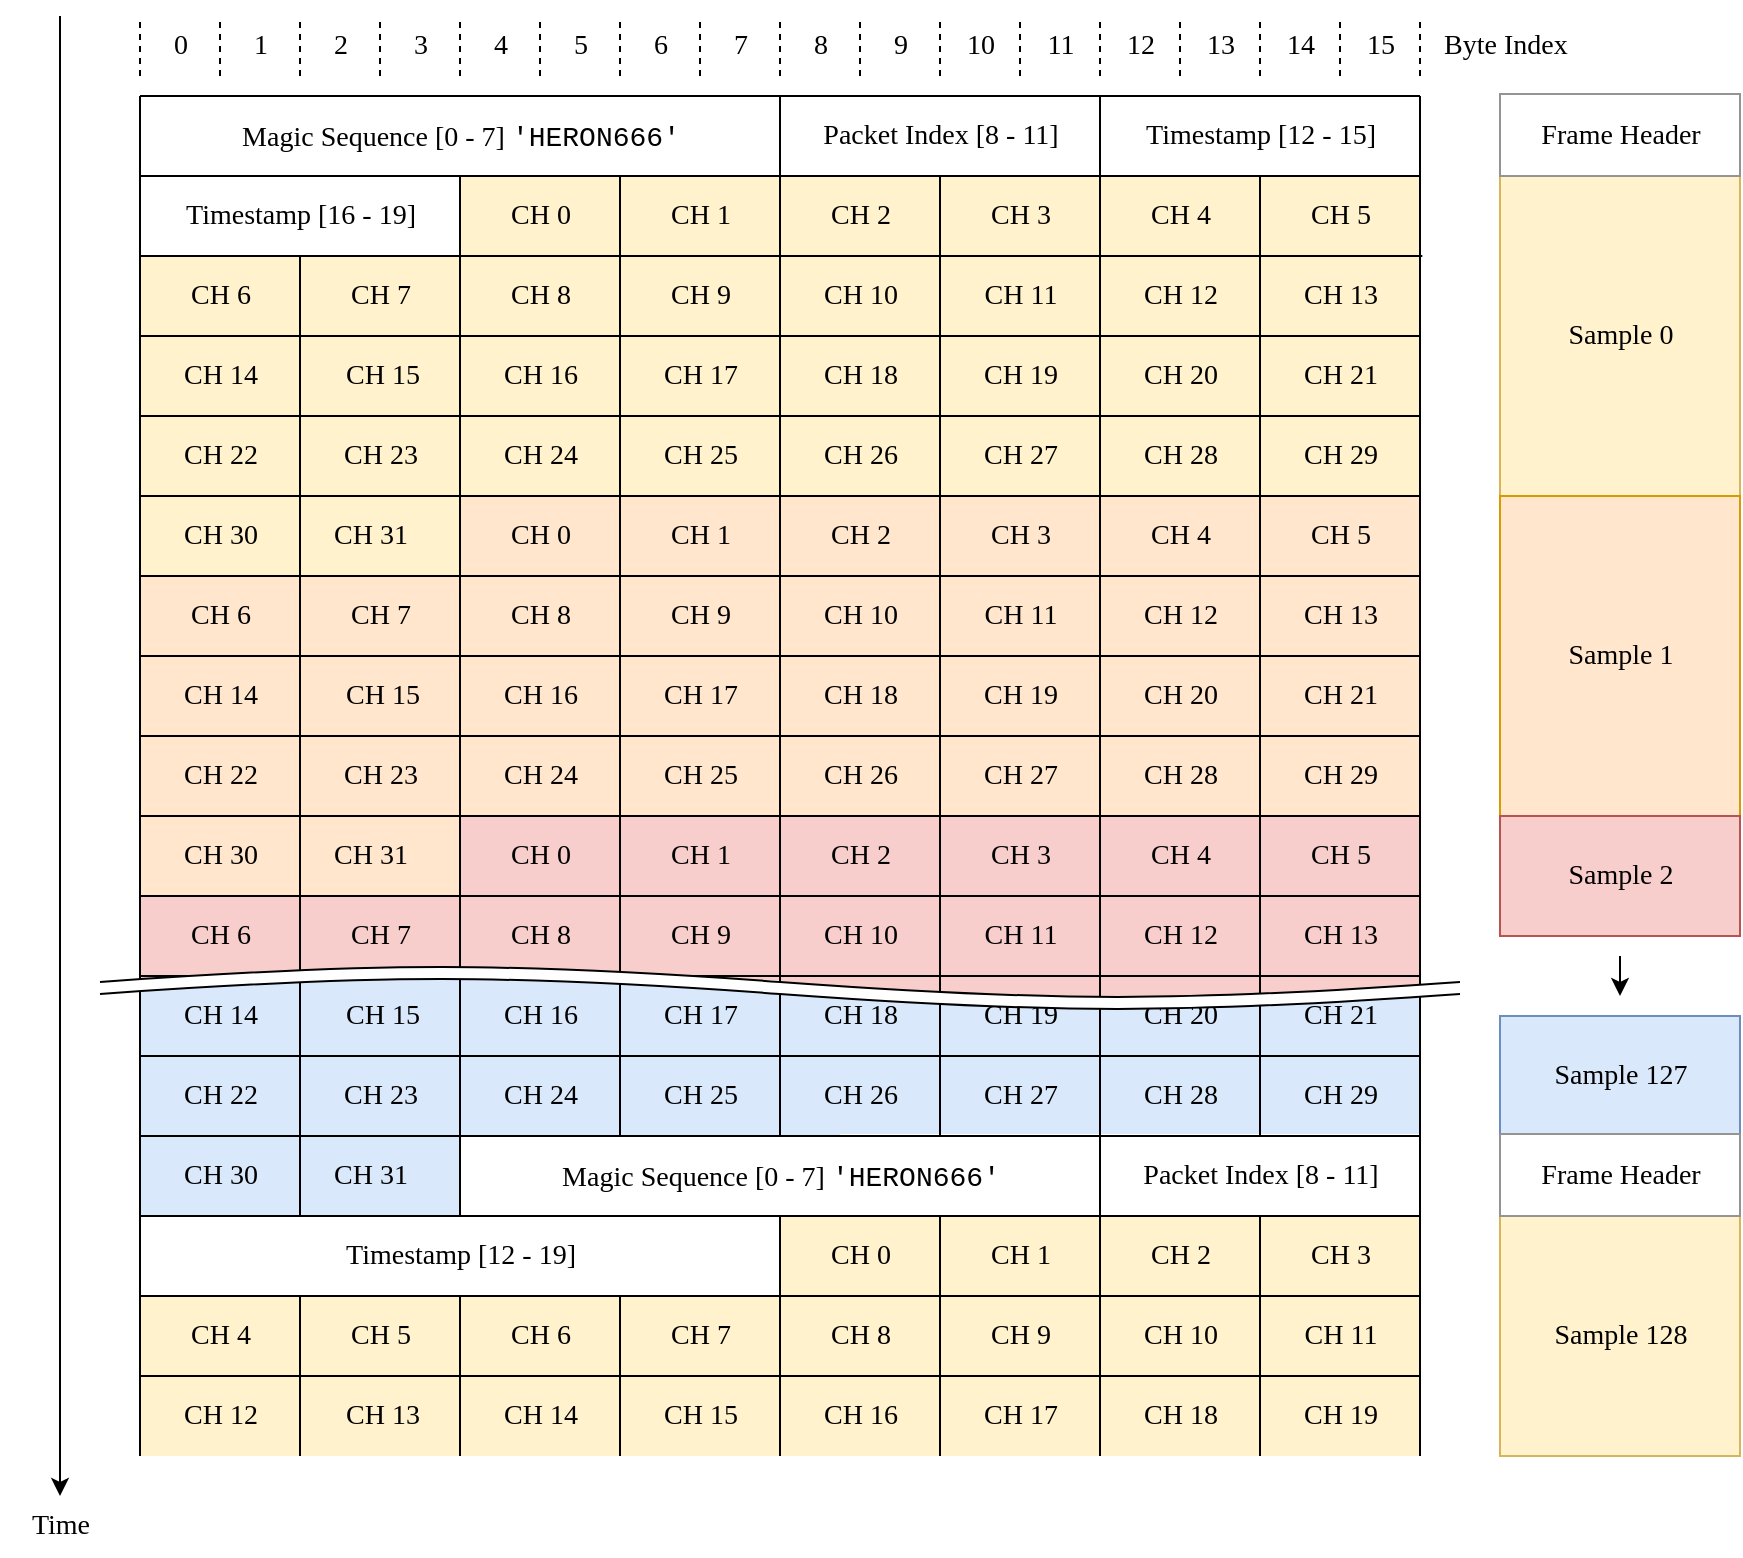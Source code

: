 <mxfile version="21.7.5" type="device">
  <diagram id="19Gw4mGQNyPesh3GF-2r" name="Page-1">
    <mxGraphModel dx="1418" dy="948" grid="1" gridSize="10" guides="1" tooltips="1" connect="1" arrows="1" fold="1" page="1" pageScale="1" pageWidth="1654" pageHeight="1169" math="1" shadow="0">
      <root>
        <mxCell id="0" />
        <mxCell id="1" parent="0" />
        <mxCell id="4SvfXK36nhVaso6GFICK-236" value="" style="rounded=0;whiteSpace=wrap;html=1;fillColor=#fff2cc;strokeColor=none;" vertex="1" parent="1">
          <mxGeometry x="240" y="720" width="320" height="80" as="geometry" />
        </mxCell>
        <mxCell id="4SvfXK36nhVaso6GFICK-235" value="" style="rounded=0;whiteSpace=wrap;html=1;fillColor=#fff2cc;strokeColor=none;" vertex="1" parent="1">
          <mxGeometry x="560" y="680" width="320" height="120" as="geometry" />
        </mxCell>
        <mxCell id="4SvfXK36nhVaso6GFICK-228" value="" style="rounded=0;whiteSpace=wrap;html=1;fillColor=#fff2cc;strokeColor=#d6b656;" vertex="1" parent="1">
          <mxGeometry x="920" y="160" width="120" height="160" as="geometry" />
        </mxCell>
        <mxCell id="4SvfXK36nhVaso6GFICK-226" value="" style="rounded=0;whiteSpace=wrap;html=1;fillColor=#dae8fc;strokeColor=none;" vertex="1" parent="1">
          <mxGeometry x="240" y="640" width="160" height="40" as="geometry" />
        </mxCell>
        <mxCell id="4SvfXK36nhVaso6GFICK-221" value="" style="rounded=0;whiteSpace=wrap;html=1;fillColor=#dae8fc;strokeColor=none;" vertex="1" parent="1">
          <mxGeometry x="240" y="562" width="250" height="78" as="geometry" />
        </mxCell>
        <mxCell id="4SvfXK36nhVaso6GFICK-220" value="" style="rounded=0;whiteSpace=wrap;html=1;fillColor=#dae8fc;strokeColor=none;" vertex="1" parent="1">
          <mxGeometry x="240" y="565" width="350" height="75" as="geometry" />
        </mxCell>
        <mxCell id="4SvfXK36nhVaso6GFICK-219" value="" style="rounded=0;whiteSpace=wrap;html=1;fillColor=#dae8fc;strokeColor=none;" vertex="1" parent="1">
          <mxGeometry x="400" y="571" width="480" height="68" as="geometry" />
        </mxCell>
        <mxCell id="4SvfXK36nhVaso6GFICK-152" value="" style="rounded=0;whiteSpace=wrap;html=1;fillColor=#f8cecc;strokeColor=none;" vertex="1" parent="1">
          <mxGeometry x="640" y="480" width="160" height="94" as="geometry" />
        </mxCell>
        <mxCell id="4SvfXK36nhVaso6GFICK-151" value="" style="rounded=0;whiteSpace=wrap;html=1;fillColor=#f8cecc;strokeColor=none;" vertex="1" parent="1">
          <mxGeometry x="560" y="480" width="320" height="89" as="geometry" />
        </mxCell>
        <mxCell id="4SvfXK36nhVaso6GFICK-146" value="" style="rounded=0;whiteSpace=wrap;html=1;fillColor=#f8cecc;strokeColor=none;" vertex="1" parent="1">
          <mxGeometry x="400" y="480" width="480" height="82" as="geometry" />
        </mxCell>
        <mxCell id="4SvfXK36nhVaso6GFICK-147" value="" style="rounded=0;whiteSpace=wrap;html=1;fillColor=#f8cecc;strokeColor=none;" vertex="1" parent="1">
          <mxGeometry x="240" y="520" width="160" height="41" as="geometry" />
        </mxCell>
        <mxCell id="4SvfXK36nhVaso6GFICK-135" value="" style="rounded=0;whiteSpace=wrap;html=1;fillColor=#ffe6cc;strokeColor=none;" vertex="1" parent="1">
          <mxGeometry x="240" y="360" width="160" height="160" as="geometry" />
        </mxCell>
        <mxCell id="4SvfXK36nhVaso6GFICK-97" value="" style="rounded=0;whiteSpace=wrap;html=1;fillColor=#ffe6cc;strokeColor=none;" vertex="1" parent="1">
          <mxGeometry x="400" y="320" width="480" height="160" as="geometry" />
        </mxCell>
        <mxCell id="4SvfXK36nhVaso6GFICK-96" value="" style="rounded=0;whiteSpace=wrap;html=1;fillColor=#fff2cc;strokeColor=none;" vertex="1" parent="1">
          <mxGeometry x="240" y="200" width="160" height="160" as="geometry" />
        </mxCell>
        <mxCell id="4SvfXK36nhVaso6GFICK-95" value="" style="rounded=0;whiteSpace=wrap;html=1;fillColor=#fff2cc;strokeColor=none;" vertex="1" parent="1">
          <mxGeometry x="400" y="160" width="480" height="160" as="geometry" />
        </mxCell>
        <mxCell id="rp6tkoyNBikpa_YtvWkM-123" value="" style="endArrow=none;html=1;rounded=0;startSize=4;endSize=4;strokeWidth=1;" parent="1" edge="1">
          <mxGeometry width="50" height="50" relative="1" as="geometry">
            <mxPoint x="240" y="240" as="sourcePoint" />
            <mxPoint x="880" y="240" as="targetPoint" />
          </mxGeometry>
        </mxCell>
        <mxCell id="rp6tkoyNBikpa_YtvWkM-124" value="" style="endArrow=none;html=1;rounded=0;startSize=4;endSize=4;strokeWidth=1;" parent="1" edge="1">
          <mxGeometry width="50" height="50" relative="1" as="geometry">
            <mxPoint x="240" y="280" as="sourcePoint" />
            <mxPoint x="880" y="280" as="targetPoint" />
          </mxGeometry>
        </mxCell>
        <mxCell id="rp6tkoyNBikpa_YtvWkM-125" value="" style="endArrow=none;html=1;rounded=0;startSize=4;endSize=4;strokeWidth=1;" parent="1" edge="1">
          <mxGeometry width="50" height="50" relative="1" as="geometry">
            <mxPoint x="240" y="320" as="sourcePoint" />
            <mxPoint x="880" y="320" as="targetPoint" />
          </mxGeometry>
        </mxCell>
        <mxCell id="rp6tkoyNBikpa_YtvWkM-126" value="" style="endArrow=none;html=1;rounded=0;startSize=4;endSize=4;strokeWidth=1;entryX=0.5;entryY=0;entryDx=0;entryDy=0;" parent="1" edge="1">
          <mxGeometry width="50" height="50" relative="1" as="geometry">
            <mxPoint x="560" y="640" as="sourcePoint" />
            <mxPoint x="560" y="120" as="targetPoint" />
          </mxGeometry>
        </mxCell>
        <mxCell id="rp6tkoyNBikpa_YtvWkM-127" value="" style="endArrow=none;html=1;rounded=0;startSize=4;endSize=4;strokeWidth=1;" parent="1" edge="1">
          <mxGeometry width="50" height="50" relative="1" as="geometry">
            <mxPoint x="240" y="360" as="sourcePoint" />
            <mxPoint x="880" y="360" as="targetPoint" />
          </mxGeometry>
        </mxCell>
        <mxCell id="rp6tkoyNBikpa_YtvWkM-143" value="" style="endArrow=classic;html=1;rounded=0;startSize=6;endSize=6;strokeWidth=1;" parent="1" edge="1">
          <mxGeometry width="50" height="50" relative="1" as="geometry">
            <mxPoint x="200" y="80" as="sourcePoint" />
            <mxPoint x="200" y="820" as="targetPoint" />
          </mxGeometry>
        </mxCell>
        <mxCell id="rp6tkoyNBikpa_YtvWkM-145" value="&lt;font face=&quot;CMU Serif&quot;&gt;&lt;span style=&quot;font-size: 14px;&quot;&gt;Time&lt;br&gt;&lt;/span&gt;&lt;/font&gt;" style="text;html=1;align=center;verticalAlign=middle;resizable=0;points=[];autosize=1;strokeColor=none;fillColor=none;" parent="1" vertex="1">
          <mxGeometry x="170" y="820" width="60" height="30" as="geometry" />
        </mxCell>
        <mxCell id="rp6tkoyNBikpa_YtvWkM-151" value="" style="rounded=0;whiteSpace=wrap;html=1;strokeColor=none;strokeWidth=1;fillColor=default;" parent="1" vertex="1">
          <mxGeometry x="375" y="175" width="10" height="10" as="geometry" />
        </mxCell>
        <mxCell id="rp6tkoyNBikpa_YtvWkM-153" value="&lt;font face=&quot;CMU Serif&quot;&gt;&lt;span style=&quot;font-size: 14px;&quot;&gt;Sample 0&lt;br&gt;&lt;/span&gt;&lt;/font&gt;" style="text;html=1;align=center;verticalAlign=middle;resizable=0;points=[];autosize=1;strokeColor=none;fillColor=none;" parent="1" vertex="1">
          <mxGeometry x="940" y="225" width="80" height="30" as="geometry" />
        </mxCell>
        <mxCell id="4SvfXK36nhVaso6GFICK-2" value="" style="endArrow=none;html=1;rounded=0;startSize=4;endSize=4;strokeWidth=1;" edge="1" parent="1">
          <mxGeometry width="50" height="50" relative="1" as="geometry">
            <mxPoint x="400" y="680" as="sourcePoint" />
            <mxPoint x="400" y="160" as="targetPoint" />
          </mxGeometry>
        </mxCell>
        <mxCell id="rp6tkoyNBikpa_YtvWkM-119" value="" style="endArrow=none;html=1;rounded=0;startSize=4;endSize=4;strokeWidth=1;" parent="1" edge="1">
          <mxGeometry width="50" height="50" relative="1" as="geometry">
            <mxPoint x="240" y="160" as="sourcePoint" />
            <mxPoint x="880" y="160" as="targetPoint" />
          </mxGeometry>
        </mxCell>
        <mxCell id="rp6tkoyNBikpa_YtvWkM-120" value="" style="endArrow=none;html=1;rounded=0;startSize=4;endSize=4;strokeWidth=1;" parent="1" edge="1">
          <mxGeometry width="50" height="50" relative="1" as="geometry">
            <mxPoint x="240" y="200" as="sourcePoint" />
            <mxPoint x="881.143" y="200" as="targetPoint" />
          </mxGeometry>
        </mxCell>
        <mxCell id="4SvfXK36nhVaso6GFICK-34" value="&lt;font face=&quot;CMU Serif&quot;&gt;&lt;span style=&quot;font-size: 14px;&quot;&gt;Packet Index [8 - 11]&lt;br&gt;&lt;/span&gt;&lt;/font&gt;" style="text;html=1;align=center;verticalAlign=middle;resizable=0;points=[];autosize=1;strokeColor=none;fillColor=none;imageWidth=30;imageHeight=30;" vertex="1" parent="1">
          <mxGeometry x="565" y="125" width="150" height="30" as="geometry" />
        </mxCell>
        <mxCell id="4SvfXK36nhVaso6GFICK-35" value="&lt;font face=&quot;CMU Serif&quot;&gt;&lt;span style=&quot;font-size: 14px;&quot;&gt;Timestamp [12 - 15]&lt;br&gt;&lt;/span&gt;&lt;/font&gt;" style="text;html=1;align=center;verticalAlign=middle;resizable=0;points=[];autosize=1;strokeColor=none;fillColor=none;" vertex="1" parent="1">
          <mxGeometry x="725" y="125" width="150" height="30" as="geometry" />
        </mxCell>
        <mxCell id="4SvfXK36nhVaso6GFICK-36" value="&lt;font face=&quot;CMU Serif&quot;&gt;&lt;span style=&quot;font-size: 14px;&quot;&gt;Timestamp [16 - 19]&lt;br&gt;&lt;/span&gt;&lt;/font&gt;" style="text;html=1;align=center;verticalAlign=middle;resizable=0;points=[];autosize=1;strokeColor=none;fillColor=none;" vertex="1" parent="1">
          <mxGeometry x="245" y="165" width="150" height="30" as="geometry" />
        </mxCell>
        <mxCell id="4SvfXK36nhVaso6GFICK-37" value="&lt;font face=&quot;CMU Serif&quot;&gt;&lt;span style=&quot;font-size: 14px;&quot;&gt;CH 0&lt;br&gt;&lt;/span&gt;&lt;/font&gt;" style="text;html=1;align=center;verticalAlign=middle;resizable=0;points=[];autosize=1;strokeColor=none;fillColor=none;" vertex="1" parent="1">
          <mxGeometry x="410" y="165" width="60" height="30" as="geometry" />
        </mxCell>
        <mxCell id="4SvfXK36nhVaso6GFICK-39" value="&lt;font face=&quot;CMU Serif&quot;&gt;&lt;span style=&quot;font-size: 14px;&quot;&gt;CH 1&lt;br&gt;&lt;/span&gt;&lt;/font&gt;" style="text;html=1;align=center;verticalAlign=middle;resizable=0;points=[];autosize=1;strokeColor=none;fillColor=none;" vertex="1" parent="1">
          <mxGeometry x="490" y="165" width="60" height="30" as="geometry" />
        </mxCell>
        <mxCell id="4SvfXK36nhVaso6GFICK-42" value="&lt;span style=&quot;font-size: 14px;&quot;&gt;&lt;font face=&quot;CMU Serif&quot;&gt;Magic Sequence [0 - 7] &lt;/font&gt;&lt;font face=&quot;Courier New&quot;&gt;&#39;HERON666&#39;&lt;/font&gt;&lt;br&gt;&lt;/span&gt;" style="text;html=1;align=center;verticalAlign=middle;resizable=0;points=[];autosize=1;strokeColor=none;fillColor=none;imageWidth=30;imageHeight=30;" vertex="1" parent="1">
          <mxGeometry x="275" y="125" width="250" height="30" as="geometry" />
        </mxCell>
        <mxCell id="4SvfXK36nhVaso6GFICK-43" value="" style="endArrow=none;html=1;rounded=0;entryX=0.75;entryY=0;entryDx=0;entryDy=0;" edge="1" parent="1">
          <mxGeometry width="50" height="50" relative="1" as="geometry">
            <mxPoint x="720" y="160" as="sourcePoint" />
            <mxPoint x="720" y="120" as="targetPoint" />
          </mxGeometry>
        </mxCell>
        <mxCell id="4SvfXK36nhVaso6GFICK-45" value="" style="endArrow=none;html=1;rounded=0;startSize=4;endSize=4;strokeWidth=1;" edge="1" parent="1">
          <mxGeometry width="50" height="50" relative="1" as="geometry">
            <mxPoint x="480" y="640" as="sourcePoint" />
            <mxPoint x="480" y="160" as="targetPoint" />
          </mxGeometry>
        </mxCell>
        <mxCell id="4SvfXK36nhVaso6GFICK-46" value="" style="endArrow=none;html=1;rounded=0;startSize=4;endSize=4;strokeWidth=1;" edge="1" parent="1">
          <mxGeometry width="50" height="50" relative="1" as="geometry">
            <mxPoint x="640" y="640" as="sourcePoint" />
            <mxPoint x="640" y="160" as="targetPoint" />
          </mxGeometry>
        </mxCell>
        <mxCell id="4SvfXK36nhVaso6GFICK-47" value="" style="endArrow=none;html=1;rounded=0;startSize=4;endSize=4;strokeWidth=1;" edge="1" parent="1">
          <mxGeometry width="50" height="50" relative="1" as="geometry">
            <mxPoint x="720" y="800" as="sourcePoint" />
            <mxPoint x="720" y="160" as="targetPoint" />
          </mxGeometry>
        </mxCell>
        <mxCell id="4SvfXK36nhVaso6GFICK-48" value="" style="endArrow=none;html=1;rounded=0;startSize=4;endSize=4;strokeWidth=1;" edge="1" parent="1">
          <mxGeometry width="50" height="50" relative="1" as="geometry">
            <mxPoint x="800" y="640" as="sourcePoint" />
            <mxPoint x="800" y="160" as="targetPoint" />
          </mxGeometry>
        </mxCell>
        <mxCell id="4SvfXK36nhVaso6GFICK-49" value="&lt;font face=&quot;CMU Serif&quot;&gt;&lt;span style=&quot;font-size: 14px;&quot;&gt;CH 2&lt;br&gt;&lt;/span&gt;&lt;/font&gt;" style="text;html=1;align=center;verticalAlign=middle;resizable=0;points=[];autosize=1;strokeColor=none;fillColor=none;" vertex="1" parent="1">
          <mxGeometry x="570" y="165" width="60" height="30" as="geometry" />
        </mxCell>
        <mxCell id="4SvfXK36nhVaso6GFICK-50" value="&lt;font face=&quot;CMU Serif&quot;&gt;&lt;span style=&quot;font-size: 14px;&quot;&gt;CH 3&lt;br&gt;&lt;/span&gt;&lt;/font&gt;" style="text;html=1;align=center;verticalAlign=middle;resizable=0;points=[];autosize=1;strokeColor=none;fillColor=none;" vertex="1" parent="1">
          <mxGeometry x="650" y="165" width="60" height="30" as="geometry" />
        </mxCell>
        <mxCell id="4SvfXK36nhVaso6GFICK-51" value="&lt;font face=&quot;CMU Serif&quot;&gt;&lt;span style=&quot;font-size: 14px;&quot;&gt;CH 4&lt;br&gt;&lt;/span&gt;&lt;/font&gt;" style="text;html=1;align=center;verticalAlign=middle;resizable=0;points=[];autosize=1;strokeColor=none;fillColor=none;" vertex="1" parent="1">
          <mxGeometry x="730" y="165" width="60" height="30" as="geometry" />
        </mxCell>
        <mxCell id="4SvfXK36nhVaso6GFICK-52" value="&lt;font face=&quot;CMU Serif&quot;&gt;&lt;span style=&quot;font-size: 14px;&quot;&gt;CH 5&lt;br&gt;&lt;/span&gt;&lt;/font&gt;" style="text;html=1;align=center;verticalAlign=middle;resizable=0;points=[];autosize=1;strokeColor=none;fillColor=none;" vertex="1" parent="1">
          <mxGeometry x="810" y="165" width="60" height="30" as="geometry" />
        </mxCell>
        <mxCell id="4SvfXK36nhVaso6GFICK-53" value="&lt;font face=&quot;CMU Serif&quot;&gt;&lt;span style=&quot;font-size: 14px;&quot;&gt;CH 6&lt;br&gt;&lt;/span&gt;&lt;/font&gt;" style="text;html=1;align=center;verticalAlign=middle;resizable=0;points=[];autosize=1;strokeColor=none;fillColor=none;" vertex="1" parent="1">
          <mxGeometry x="250" y="205" width="60" height="30" as="geometry" />
        </mxCell>
        <mxCell id="4SvfXK36nhVaso6GFICK-54" value="" style="endArrow=none;html=1;rounded=0;startSize=4;endSize=4;strokeWidth=1;" edge="1" parent="1">
          <mxGeometry width="50" height="50" relative="1" as="geometry">
            <mxPoint x="320" y="680" as="sourcePoint" />
            <mxPoint x="320" y="200" as="targetPoint" />
          </mxGeometry>
        </mxCell>
        <mxCell id="4SvfXK36nhVaso6GFICK-55" value="&lt;font face=&quot;CMU Serif&quot;&gt;&lt;span style=&quot;font-size: 14px;&quot;&gt;CH 7&lt;br&gt;&lt;/span&gt;&lt;/font&gt;" style="text;html=1;align=center;verticalAlign=middle;resizable=0;points=[];autosize=1;strokeColor=none;fillColor=none;" vertex="1" parent="1">
          <mxGeometry x="330" y="205" width="60" height="30" as="geometry" />
        </mxCell>
        <mxCell id="4SvfXK36nhVaso6GFICK-56" value="&lt;font face=&quot;CMU Serif&quot;&gt;&lt;span style=&quot;font-size: 14px;&quot;&gt;CH 8&lt;br&gt;&lt;/span&gt;&lt;/font&gt;" style="text;html=1;align=center;verticalAlign=middle;resizable=0;points=[];autosize=1;strokeColor=none;fillColor=none;" vertex="1" parent="1">
          <mxGeometry x="410" y="205" width="60" height="30" as="geometry" />
        </mxCell>
        <mxCell id="4SvfXK36nhVaso6GFICK-57" value="&lt;font face=&quot;CMU Serif&quot;&gt;&lt;span style=&quot;font-size: 14px;&quot;&gt;CH 9&lt;br&gt;&lt;/span&gt;&lt;/font&gt;" style="text;html=1;align=center;verticalAlign=middle;resizable=0;points=[];autosize=1;strokeColor=none;fillColor=none;" vertex="1" parent="1">
          <mxGeometry x="490" y="205" width="60" height="30" as="geometry" />
        </mxCell>
        <mxCell id="4SvfXK36nhVaso6GFICK-58" value="&lt;font face=&quot;CMU Serif&quot;&gt;&lt;span style=&quot;font-size: 14px;&quot;&gt;CH 10&lt;br&gt;&lt;/span&gt;&lt;/font&gt;" style="text;html=1;align=center;verticalAlign=middle;resizable=0;points=[];autosize=1;strokeColor=none;fillColor=none;" vertex="1" parent="1">
          <mxGeometry x="570" y="205" width="60" height="30" as="geometry" />
        </mxCell>
        <mxCell id="4SvfXK36nhVaso6GFICK-59" value="&lt;font face=&quot;CMU Serif&quot;&gt;&lt;span style=&quot;font-size: 14px;&quot;&gt;CH 11&lt;br&gt;&lt;/span&gt;&lt;/font&gt;" style="text;html=1;align=center;verticalAlign=middle;resizable=0;points=[];autosize=1;strokeColor=none;fillColor=none;" vertex="1" parent="1">
          <mxGeometry x="650" y="205" width="60" height="30" as="geometry" />
        </mxCell>
        <mxCell id="4SvfXK36nhVaso6GFICK-60" value="&lt;font face=&quot;CMU Serif&quot;&gt;&lt;span style=&quot;font-size: 14px;&quot;&gt;CH 12&lt;br&gt;&lt;/span&gt;&lt;/font&gt;" style="text;html=1;align=center;verticalAlign=middle;resizable=0;points=[];autosize=1;strokeColor=none;fillColor=none;" vertex="1" parent="1">
          <mxGeometry x="730" y="205" width="60" height="30" as="geometry" />
        </mxCell>
        <mxCell id="4SvfXK36nhVaso6GFICK-61" value="&lt;font face=&quot;CMU Serif&quot;&gt;&lt;span style=&quot;font-size: 14px;&quot;&gt;CH 13&lt;br&gt;&lt;/span&gt;&lt;/font&gt;" style="text;html=1;align=center;verticalAlign=middle;resizable=0;points=[];autosize=1;strokeColor=none;fillColor=none;" vertex="1" parent="1">
          <mxGeometry x="810" y="205" width="60" height="30" as="geometry" />
        </mxCell>
        <mxCell id="4SvfXK36nhVaso6GFICK-62" value="&lt;font face=&quot;CMU Serif&quot;&gt;&lt;span style=&quot;font-size: 14px;&quot;&gt;CH 14&lt;br&gt;&lt;/span&gt;&lt;/font&gt;" style="text;html=1;align=center;verticalAlign=middle;resizable=0;points=[];autosize=1;strokeColor=none;fillColor=none;" vertex="1" parent="1">
          <mxGeometry x="250" y="245" width="60" height="30" as="geometry" />
        </mxCell>
        <mxCell id="4SvfXK36nhVaso6GFICK-63" value="&lt;font face=&quot;CMU Serif&quot;&gt;&lt;span style=&quot;font-size: 14px;&quot;&gt;CH 15&lt;br&gt;&lt;/span&gt;&lt;/font&gt;" style="text;html=1;align=center;verticalAlign=middle;resizable=0;points=[];autosize=1;strokeColor=none;fillColor=none;" vertex="1" parent="1">
          <mxGeometry x="331" y="245" width="60" height="30" as="geometry" />
        </mxCell>
        <mxCell id="4SvfXK36nhVaso6GFICK-64" value="&lt;font face=&quot;CMU Serif&quot;&gt;&lt;span style=&quot;font-size: 14px;&quot;&gt;CH 16&lt;br&gt;&lt;/span&gt;&lt;/font&gt;" style="text;html=1;align=center;verticalAlign=middle;resizable=0;points=[];autosize=1;strokeColor=none;fillColor=none;" vertex="1" parent="1">
          <mxGeometry x="410" y="245" width="60" height="30" as="geometry" />
        </mxCell>
        <mxCell id="4SvfXK36nhVaso6GFICK-65" value="&lt;font face=&quot;CMU Serif&quot;&gt;&lt;span style=&quot;font-size: 14px;&quot;&gt;CH 17&lt;br&gt;&lt;/span&gt;&lt;/font&gt;" style="text;html=1;align=center;verticalAlign=middle;resizable=0;points=[];autosize=1;strokeColor=none;fillColor=none;" vertex="1" parent="1">
          <mxGeometry x="490" y="245" width="60" height="30" as="geometry" />
        </mxCell>
        <mxCell id="4SvfXK36nhVaso6GFICK-66" value="&lt;font face=&quot;CMU Serif&quot;&gt;&lt;span style=&quot;font-size: 14px;&quot;&gt;CH 18&lt;br&gt;&lt;/span&gt;&lt;/font&gt;" style="text;html=1;align=center;verticalAlign=middle;resizable=0;points=[];autosize=1;strokeColor=none;fillColor=none;" vertex="1" parent="1">
          <mxGeometry x="570" y="245" width="60" height="30" as="geometry" />
        </mxCell>
        <mxCell id="4SvfXK36nhVaso6GFICK-67" value="&lt;font face=&quot;CMU Serif&quot;&gt;&lt;span style=&quot;font-size: 14px;&quot;&gt;CH 19&lt;br&gt;&lt;/span&gt;&lt;/font&gt;" style="text;html=1;align=center;verticalAlign=middle;resizable=0;points=[];autosize=1;strokeColor=none;fillColor=none;" vertex="1" parent="1">
          <mxGeometry x="650" y="245" width="60" height="30" as="geometry" />
        </mxCell>
        <mxCell id="4SvfXK36nhVaso6GFICK-68" value="&lt;font face=&quot;CMU Serif&quot;&gt;&lt;span style=&quot;font-size: 14px;&quot;&gt;CH 20&lt;br&gt;&lt;/span&gt;&lt;/font&gt;" style="text;html=1;align=center;verticalAlign=middle;resizable=0;points=[];autosize=1;strokeColor=none;fillColor=none;" vertex="1" parent="1">
          <mxGeometry x="730" y="245" width="60" height="30" as="geometry" />
        </mxCell>
        <mxCell id="4SvfXK36nhVaso6GFICK-69" value="&lt;font face=&quot;CMU Serif&quot;&gt;&lt;span style=&quot;font-size: 14px;&quot;&gt;CH 21&lt;br&gt;&lt;/span&gt;&lt;/font&gt;" style="text;html=1;align=center;verticalAlign=middle;resizable=0;points=[];autosize=1;strokeColor=none;fillColor=none;" vertex="1" parent="1">
          <mxGeometry x="810" y="245" width="60" height="30" as="geometry" />
        </mxCell>
        <mxCell id="4SvfXK36nhVaso6GFICK-71" value="&lt;font face=&quot;CMU Serif&quot;&gt;&lt;span style=&quot;font-size: 14px;&quot;&gt;CH 22&lt;br&gt;&lt;/span&gt;&lt;/font&gt;" style="text;html=1;align=center;verticalAlign=middle;resizable=0;points=[];autosize=1;strokeColor=none;fillColor=none;" vertex="1" parent="1">
          <mxGeometry x="250" y="285" width="60" height="30" as="geometry" />
        </mxCell>
        <mxCell id="4SvfXK36nhVaso6GFICK-72" value="&lt;font face=&quot;CMU Serif&quot;&gt;&lt;span style=&quot;font-size: 14px;&quot;&gt;CH 23&lt;br&gt;&lt;/span&gt;&lt;/font&gt;" style="text;html=1;align=center;verticalAlign=middle;resizable=0;points=[];autosize=1;strokeColor=none;fillColor=none;" vertex="1" parent="1">
          <mxGeometry x="330" y="285" width="60" height="30" as="geometry" />
        </mxCell>
        <mxCell id="4SvfXK36nhVaso6GFICK-73" value="&lt;font face=&quot;CMU Serif&quot;&gt;&lt;span style=&quot;font-size: 14px;&quot;&gt;CH 24&lt;br&gt;&lt;/span&gt;&lt;/font&gt;" style="text;html=1;align=center;verticalAlign=middle;resizable=0;points=[];autosize=1;strokeColor=none;fillColor=none;" vertex="1" parent="1">
          <mxGeometry x="410" y="285" width="60" height="30" as="geometry" />
        </mxCell>
        <mxCell id="4SvfXK36nhVaso6GFICK-74" value="&lt;font face=&quot;CMU Serif&quot;&gt;&lt;span style=&quot;font-size: 14px;&quot;&gt;CH 25&lt;br&gt;&lt;/span&gt;&lt;/font&gt;" style="text;html=1;align=center;verticalAlign=middle;resizable=0;points=[];autosize=1;strokeColor=none;fillColor=none;" vertex="1" parent="1">
          <mxGeometry x="490" y="285" width="60" height="30" as="geometry" />
        </mxCell>
        <mxCell id="4SvfXK36nhVaso6GFICK-75" value="&lt;font face=&quot;CMU Serif&quot;&gt;&lt;span style=&quot;font-size: 14px;&quot;&gt;CH 26&lt;br&gt;&lt;/span&gt;&lt;/font&gt;" style="text;html=1;align=center;verticalAlign=middle;resizable=0;points=[];autosize=1;strokeColor=none;fillColor=none;" vertex="1" parent="1">
          <mxGeometry x="570" y="285" width="60" height="30" as="geometry" />
        </mxCell>
        <mxCell id="4SvfXK36nhVaso6GFICK-76" value="&lt;font face=&quot;CMU Serif&quot;&gt;&lt;span style=&quot;font-size: 14px;&quot;&gt;CH 27&lt;br&gt;&lt;/span&gt;&lt;/font&gt;" style="text;html=1;align=center;verticalAlign=middle;resizable=0;points=[];autosize=1;strokeColor=none;fillColor=none;" vertex="1" parent="1">
          <mxGeometry x="650" y="285" width="60" height="30" as="geometry" />
        </mxCell>
        <mxCell id="4SvfXK36nhVaso6GFICK-77" value="&lt;font face=&quot;CMU Serif&quot;&gt;&lt;span style=&quot;font-size: 14px;&quot;&gt;CH 28&lt;br&gt;&lt;/span&gt;&lt;/font&gt;" style="text;html=1;align=center;verticalAlign=middle;resizable=0;points=[];autosize=1;strokeColor=none;fillColor=none;" vertex="1" parent="1">
          <mxGeometry x="730" y="285" width="60" height="30" as="geometry" />
        </mxCell>
        <mxCell id="4SvfXK36nhVaso6GFICK-78" value="&lt;font face=&quot;CMU Serif&quot;&gt;&lt;span style=&quot;font-size: 14px;&quot;&gt;CH 29&lt;br&gt;&lt;/span&gt;&lt;/font&gt;" style="text;html=1;align=center;verticalAlign=middle;resizable=0;points=[];autosize=1;strokeColor=none;fillColor=none;" vertex="1" parent="1">
          <mxGeometry x="810" y="285" width="60" height="30" as="geometry" />
        </mxCell>
        <mxCell id="4SvfXK36nhVaso6GFICK-79" value="&lt;font face=&quot;CMU Serif&quot;&gt;&lt;span style=&quot;font-size: 14px;&quot;&gt;CH 30&lt;br&gt;&lt;/span&gt;&lt;/font&gt;" style="text;html=1;align=center;verticalAlign=middle;resizable=0;points=[];autosize=1;strokeColor=none;fillColor=none;" vertex="1" parent="1">
          <mxGeometry x="250" y="325" width="60" height="30" as="geometry" />
        </mxCell>
        <mxCell id="4SvfXK36nhVaso6GFICK-80" value="&lt;font face=&quot;CMU Serif&quot;&gt;&lt;span style=&quot;font-size: 14px;&quot;&gt;CH 31&lt;br&gt;&lt;/span&gt;&lt;/font&gt;" style="text;html=1;align=center;verticalAlign=middle;resizable=0;points=[];autosize=1;strokeColor=none;fillColor=none;" vertex="1" parent="1">
          <mxGeometry x="325" y="325" width="60" height="30" as="geometry" />
        </mxCell>
        <mxCell id="4SvfXK36nhVaso6GFICK-81" value="&lt;font face=&quot;CMU Serif&quot;&gt;&lt;span style=&quot;font-size: 14px;&quot;&gt;CH 0&lt;br&gt;&lt;/span&gt;&lt;/font&gt;" style="text;html=1;align=center;verticalAlign=middle;resizable=0;points=[];autosize=1;strokeColor=none;fillColor=none;" vertex="1" parent="1">
          <mxGeometry x="410" y="325" width="60" height="30" as="geometry" />
        </mxCell>
        <mxCell id="4SvfXK36nhVaso6GFICK-82" value="&lt;font face=&quot;CMU Serif&quot;&gt;&lt;span style=&quot;font-size: 14px;&quot;&gt;CH 1&lt;br&gt;&lt;/span&gt;&lt;/font&gt;" style="text;html=1;align=center;verticalAlign=middle;resizable=0;points=[];autosize=1;strokeColor=none;fillColor=none;" vertex="1" parent="1">
          <mxGeometry x="490" y="325" width="60" height="30" as="geometry" />
        </mxCell>
        <mxCell id="4SvfXK36nhVaso6GFICK-83" value="&lt;font face=&quot;CMU Serif&quot;&gt;&lt;span style=&quot;font-size: 14px;&quot;&gt;CH 2&lt;br&gt;&lt;/span&gt;&lt;/font&gt;" style="text;html=1;align=center;verticalAlign=middle;resizable=0;points=[];autosize=1;strokeColor=none;fillColor=none;" vertex="1" parent="1">
          <mxGeometry x="570" y="325" width="60" height="30" as="geometry" />
        </mxCell>
        <mxCell id="4SvfXK36nhVaso6GFICK-84" value="&lt;font face=&quot;CMU Serif&quot;&gt;&lt;span style=&quot;font-size: 14px;&quot;&gt;CH 3&lt;br&gt;&lt;/span&gt;&lt;/font&gt;" style="text;html=1;align=center;verticalAlign=middle;resizable=0;points=[];autosize=1;strokeColor=none;fillColor=none;" vertex="1" parent="1">
          <mxGeometry x="650" y="325" width="60" height="30" as="geometry" />
        </mxCell>
        <mxCell id="4SvfXK36nhVaso6GFICK-85" value="&lt;font face=&quot;CMU Serif&quot;&gt;&lt;span style=&quot;font-size: 14px;&quot;&gt;CH 4&lt;br&gt;&lt;/span&gt;&lt;/font&gt;" style="text;html=1;align=center;verticalAlign=middle;resizable=0;points=[];autosize=1;strokeColor=none;fillColor=none;" vertex="1" parent="1">
          <mxGeometry x="730" y="325" width="60" height="30" as="geometry" />
        </mxCell>
        <mxCell id="4SvfXK36nhVaso6GFICK-86" value="&lt;font face=&quot;CMU Serif&quot;&gt;&lt;span style=&quot;font-size: 14px;&quot;&gt;CH 5&lt;br&gt;&lt;/span&gt;&lt;/font&gt;" style="text;html=1;align=center;verticalAlign=middle;resizable=0;points=[];autosize=1;strokeColor=none;fillColor=none;" vertex="1" parent="1">
          <mxGeometry x="810" y="325" width="60" height="30" as="geometry" />
        </mxCell>
        <mxCell id="4SvfXK36nhVaso6GFICK-87" value="&lt;font face=&quot;CMU Serif&quot;&gt;&lt;span style=&quot;font-size: 14px;&quot;&gt;CH 6&lt;br&gt;&lt;/span&gt;&lt;/font&gt;" style="text;html=1;align=center;verticalAlign=middle;resizable=0;points=[];autosize=1;strokeColor=none;fillColor=none;" vertex="1" parent="1">
          <mxGeometry x="250" y="365" width="60" height="30" as="geometry" />
        </mxCell>
        <mxCell id="4SvfXK36nhVaso6GFICK-88" value="&lt;font face=&quot;CMU Serif&quot;&gt;&lt;span style=&quot;font-size: 14px;&quot;&gt;CH 7&lt;br&gt;&lt;/span&gt;&lt;/font&gt;" style="text;html=1;align=center;verticalAlign=middle;resizable=0;points=[];autosize=1;strokeColor=none;fillColor=none;" vertex="1" parent="1">
          <mxGeometry x="330" y="365" width="60" height="30" as="geometry" />
        </mxCell>
        <mxCell id="4SvfXK36nhVaso6GFICK-89" value="&lt;font face=&quot;CMU Serif&quot;&gt;&lt;span style=&quot;font-size: 14px;&quot;&gt;CH 8&lt;br&gt;&lt;/span&gt;&lt;/font&gt;" style="text;html=1;align=center;verticalAlign=middle;resizable=0;points=[];autosize=1;strokeColor=none;fillColor=none;" vertex="1" parent="1">
          <mxGeometry x="410" y="365" width="60" height="30" as="geometry" />
        </mxCell>
        <mxCell id="4SvfXK36nhVaso6GFICK-90" value="&lt;font face=&quot;CMU Serif&quot;&gt;&lt;span style=&quot;font-size: 14px;&quot;&gt;CH 9&lt;br&gt;&lt;/span&gt;&lt;/font&gt;" style="text;html=1;align=center;verticalAlign=middle;resizable=0;points=[];autosize=1;strokeColor=none;fillColor=none;" vertex="1" parent="1">
          <mxGeometry x="490" y="365" width="60" height="30" as="geometry" />
        </mxCell>
        <mxCell id="4SvfXK36nhVaso6GFICK-91" value="&lt;font face=&quot;CMU Serif&quot;&gt;&lt;span style=&quot;font-size: 14px;&quot;&gt;CH 10&lt;br&gt;&lt;/span&gt;&lt;/font&gt;" style="text;html=1;align=center;verticalAlign=middle;resizable=0;points=[];autosize=1;strokeColor=none;fillColor=none;" vertex="1" parent="1">
          <mxGeometry x="570" y="365" width="60" height="30" as="geometry" />
        </mxCell>
        <mxCell id="4SvfXK36nhVaso6GFICK-92" value="&lt;font face=&quot;CMU Serif&quot;&gt;&lt;span style=&quot;font-size: 14px;&quot;&gt;CH 11&lt;br&gt;&lt;/span&gt;&lt;/font&gt;" style="text;html=1;align=center;verticalAlign=middle;resizable=0;points=[];autosize=1;strokeColor=none;fillColor=none;" vertex="1" parent="1">
          <mxGeometry x="650" y="365" width="60" height="30" as="geometry" />
        </mxCell>
        <mxCell id="4SvfXK36nhVaso6GFICK-93" value="&lt;font face=&quot;CMU Serif&quot;&gt;&lt;span style=&quot;font-size: 14px;&quot;&gt;CH 12&lt;br&gt;&lt;/span&gt;&lt;/font&gt;" style="text;html=1;align=center;verticalAlign=middle;resizable=0;points=[];autosize=1;strokeColor=none;fillColor=none;" vertex="1" parent="1">
          <mxGeometry x="730" y="365" width="60" height="30" as="geometry" />
        </mxCell>
        <mxCell id="4SvfXK36nhVaso6GFICK-94" value="&lt;font face=&quot;CMU Serif&quot;&gt;&lt;span style=&quot;font-size: 14px;&quot;&gt;CH 13&lt;br&gt;&lt;/span&gt;&lt;/font&gt;" style="text;html=1;align=center;verticalAlign=middle;resizable=0;points=[];autosize=1;strokeColor=none;fillColor=none;" vertex="1" parent="1">
          <mxGeometry x="810" y="365" width="60" height="30" as="geometry" />
        </mxCell>
        <mxCell id="4SvfXK36nhVaso6GFICK-98" value="" style="endArrow=none;html=1;rounded=0;startSize=4;endSize=4;strokeWidth=1;" edge="1" parent="1" source="4SvfXK36nhVaso6GFICK-97">
          <mxGeometry width="50" height="50" relative="1" as="geometry">
            <mxPoint x="240" y="400" as="sourcePoint" />
            <mxPoint x="880" y="400" as="targetPoint" />
          </mxGeometry>
        </mxCell>
        <mxCell id="4SvfXK36nhVaso6GFICK-99" value="" style="endArrow=none;html=1;rounded=0;startSize=4;endSize=4;strokeWidth=1;" edge="1" parent="1">
          <mxGeometry width="50" height="50" relative="1" as="geometry">
            <mxPoint x="240" y="440" as="sourcePoint" />
            <mxPoint x="880" y="440" as="targetPoint" />
          </mxGeometry>
        </mxCell>
        <mxCell id="4SvfXK36nhVaso6GFICK-100" value="" style="endArrow=none;html=1;rounded=0;startSize=4;endSize=4;strokeWidth=1;" edge="1" parent="1">
          <mxGeometry width="50" height="50" relative="1" as="geometry">
            <mxPoint x="240" y="480" as="sourcePoint" />
            <mxPoint x="880" y="480" as="targetPoint" />
          </mxGeometry>
        </mxCell>
        <mxCell id="4SvfXK36nhVaso6GFICK-101" value="" style="endArrow=none;html=1;rounded=0;startSize=4;endSize=4;strokeWidth=1;" edge="1" parent="1">
          <mxGeometry width="50" height="50" relative="1" as="geometry">
            <mxPoint x="240" y="520" as="sourcePoint" />
            <mxPoint x="880" y="520" as="targetPoint" />
          </mxGeometry>
        </mxCell>
        <mxCell id="4SvfXK36nhVaso6GFICK-102" value="&lt;font face=&quot;CMU Serif&quot;&gt;&lt;span style=&quot;font-size: 14px;&quot;&gt;CH 14&lt;br&gt;&lt;/span&gt;&lt;/font&gt;" style="text;html=1;align=center;verticalAlign=middle;resizable=0;points=[];autosize=1;strokeColor=none;fillColor=none;" vertex="1" parent="1">
          <mxGeometry x="250" y="405" width="60" height="30" as="geometry" />
        </mxCell>
        <mxCell id="4SvfXK36nhVaso6GFICK-103" value="&lt;font face=&quot;CMU Serif&quot;&gt;&lt;span style=&quot;font-size: 14px;&quot;&gt;CH 15&lt;br&gt;&lt;/span&gt;&lt;/font&gt;" style="text;html=1;align=center;verticalAlign=middle;resizable=0;points=[];autosize=1;strokeColor=none;fillColor=none;" vertex="1" parent="1">
          <mxGeometry x="331" y="405" width="60" height="30" as="geometry" />
        </mxCell>
        <mxCell id="4SvfXK36nhVaso6GFICK-104" value="&lt;font face=&quot;CMU Serif&quot;&gt;&lt;span style=&quot;font-size: 14px;&quot;&gt;CH 16&lt;br&gt;&lt;/span&gt;&lt;/font&gt;" style="text;html=1;align=center;verticalAlign=middle;resizable=0;points=[];autosize=1;strokeColor=none;fillColor=none;" vertex="1" parent="1">
          <mxGeometry x="410" y="405" width="60" height="30" as="geometry" />
        </mxCell>
        <mxCell id="4SvfXK36nhVaso6GFICK-105" value="&lt;font face=&quot;CMU Serif&quot;&gt;&lt;span style=&quot;font-size: 14px;&quot;&gt;CH 17&lt;br&gt;&lt;/span&gt;&lt;/font&gt;" style="text;html=1;align=center;verticalAlign=middle;resizable=0;points=[];autosize=1;strokeColor=none;fillColor=none;" vertex="1" parent="1">
          <mxGeometry x="490" y="405" width="60" height="30" as="geometry" />
        </mxCell>
        <mxCell id="4SvfXK36nhVaso6GFICK-106" value="&lt;font face=&quot;CMU Serif&quot;&gt;&lt;span style=&quot;font-size: 14px;&quot;&gt;CH 18&lt;br&gt;&lt;/span&gt;&lt;/font&gt;" style="text;html=1;align=center;verticalAlign=middle;resizable=0;points=[];autosize=1;strokeColor=none;fillColor=none;" vertex="1" parent="1">
          <mxGeometry x="570" y="405" width="60" height="30" as="geometry" />
        </mxCell>
        <mxCell id="4SvfXK36nhVaso6GFICK-107" value="&lt;font face=&quot;CMU Serif&quot;&gt;&lt;span style=&quot;font-size: 14px;&quot;&gt;CH 19&lt;br&gt;&lt;/span&gt;&lt;/font&gt;" style="text;html=1;align=center;verticalAlign=middle;resizable=0;points=[];autosize=1;strokeColor=none;fillColor=none;" vertex="1" parent="1">
          <mxGeometry x="650" y="405" width="60" height="30" as="geometry" />
        </mxCell>
        <mxCell id="4SvfXK36nhVaso6GFICK-108" value="&lt;font face=&quot;CMU Serif&quot;&gt;&lt;span style=&quot;font-size: 14px;&quot;&gt;CH 20&lt;br&gt;&lt;/span&gt;&lt;/font&gt;" style="text;html=1;align=center;verticalAlign=middle;resizable=0;points=[];autosize=1;strokeColor=none;fillColor=none;" vertex="1" parent="1">
          <mxGeometry x="730" y="405" width="60" height="30" as="geometry" />
        </mxCell>
        <mxCell id="4SvfXK36nhVaso6GFICK-109" value="&lt;font face=&quot;CMU Serif&quot;&gt;&lt;span style=&quot;font-size: 14px;&quot;&gt;CH 21&lt;br&gt;&lt;/span&gt;&lt;/font&gt;" style="text;html=1;align=center;verticalAlign=middle;resizable=0;points=[];autosize=1;strokeColor=none;fillColor=none;" vertex="1" parent="1">
          <mxGeometry x="810" y="405" width="60" height="30" as="geometry" />
        </mxCell>
        <mxCell id="4SvfXK36nhVaso6GFICK-110" value="&lt;font face=&quot;CMU Serif&quot;&gt;&lt;span style=&quot;font-size: 14px;&quot;&gt;CH 22&lt;br&gt;&lt;/span&gt;&lt;/font&gt;" style="text;html=1;align=center;verticalAlign=middle;resizable=0;points=[];autosize=1;strokeColor=none;fillColor=none;" vertex="1" parent="1">
          <mxGeometry x="250" y="445" width="60" height="30" as="geometry" />
        </mxCell>
        <mxCell id="4SvfXK36nhVaso6GFICK-111" value="&lt;font face=&quot;CMU Serif&quot;&gt;&lt;span style=&quot;font-size: 14px;&quot;&gt;CH 23&lt;br&gt;&lt;/span&gt;&lt;/font&gt;" style="text;html=1;align=center;verticalAlign=middle;resizable=0;points=[];autosize=1;strokeColor=none;fillColor=none;" vertex="1" parent="1">
          <mxGeometry x="330" y="445" width="60" height="30" as="geometry" />
        </mxCell>
        <mxCell id="4SvfXK36nhVaso6GFICK-112" value="&lt;font face=&quot;CMU Serif&quot;&gt;&lt;span style=&quot;font-size: 14px;&quot;&gt;CH 24&lt;br&gt;&lt;/span&gt;&lt;/font&gt;" style="text;html=1;align=center;verticalAlign=middle;resizable=0;points=[];autosize=1;strokeColor=none;fillColor=none;" vertex="1" parent="1">
          <mxGeometry x="410" y="445" width="60" height="30" as="geometry" />
        </mxCell>
        <mxCell id="4SvfXK36nhVaso6GFICK-113" value="&lt;font face=&quot;CMU Serif&quot;&gt;&lt;span style=&quot;font-size: 14px;&quot;&gt;CH 25&lt;br&gt;&lt;/span&gt;&lt;/font&gt;" style="text;html=1;align=center;verticalAlign=middle;resizable=0;points=[];autosize=1;strokeColor=none;fillColor=none;" vertex="1" parent="1">
          <mxGeometry x="490" y="445" width="60" height="30" as="geometry" />
        </mxCell>
        <mxCell id="4SvfXK36nhVaso6GFICK-114" value="&lt;font face=&quot;CMU Serif&quot;&gt;&lt;span style=&quot;font-size: 14px;&quot;&gt;CH 26&lt;br&gt;&lt;/span&gt;&lt;/font&gt;" style="text;html=1;align=center;verticalAlign=middle;resizable=0;points=[];autosize=1;strokeColor=none;fillColor=none;" vertex="1" parent="1">
          <mxGeometry x="570" y="445" width="60" height="30" as="geometry" />
        </mxCell>
        <mxCell id="4SvfXK36nhVaso6GFICK-115" value="&lt;font face=&quot;CMU Serif&quot;&gt;&lt;span style=&quot;font-size: 14px;&quot;&gt;CH 27&lt;br&gt;&lt;/span&gt;&lt;/font&gt;" style="text;html=1;align=center;verticalAlign=middle;resizable=0;points=[];autosize=1;strokeColor=none;fillColor=none;" vertex="1" parent="1">
          <mxGeometry x="650" y="445" width="60" height="30" as="geometry" />
        </mxCell>
        <mxCell id="4SvfXK36nhVaso6GFICK-116" value="&lt;font face=&quot;CMU Serif&quot;&gt;&lt;span style=&quot;font-size: 14px;&quot;&gt;CH 28&lt;br&gt;&lt;/span&gt;&lt;/font&gt;" style="text;html=1;align=center;verticalAlign=middle;resizable=0;points=[];autosize=1;strokeColor=none;fillColor=none;" vertex="1" parent="1">
          <mxGeometry x="730" y="445" width="60" height="30" as="geometry" />
        </mxCell>
        <mxCell id="4SvfXK36nhVaso6GFICK-117" value="&lt;font face=&quot;CMU Serif&quot;&gt;&lt;span style=&quot;font-size: 14px;&quot;&gt;CH 29&lt;br&gt;&lt;/span&gt;&lt;/font&gt;" style="text;html=1;align=center;verticalAlign=middle;resizable=0;points=[];autosize=1;strokeColor=none;fillColor=none;" vertex="1" parent="1">
          <mxGeometry x="810" y="445" width="60" height="30" as="geometry" />
        </mxCell>
        <mxCell id="4SvfXK36nhVaso6GFICK-118" value="&lt;font face=&quot;CMU Serif&quot;&gt;&lt;span style=&quot;font-size: 14px;&quot;&gt;CH 30&lt;br&gt;&lt;/span&gt;&lt;/font&gt;" style="text;html=1;align=center;verticalAlign=middle;resizable=0;points=[];autosize=1;strokeColor=none;fillColor=none;" vertex="1" parent="1">
          <mxGeometry x="250" y="485" width="60" height="30" as="geometry" />
        </mxCell>
        <mxCell id="4SvfXK36nhVaso6GFICK-119" value="&lt;font face=&quot;CMU Serif&quot;&gt;&lt;span style=&quot;font-size: 14px;&quot;&gt;CH 31&lt;br&gt;&lt;/span&gt;&lt;/font&gt;" style="text;html=1;align=center;verticalAlign=middle;resizable=0;points=[];autosize=1;strokeColor=none;fillColor=none;" vertex="1" parent="1">
          <mxGeometry x="325" y="485" width="60" height="30" as="geometry" />
        </mxCell>
        <mxCell id="4SvfXK36nhVaso6GFICK-120" value="&lt;font face=&quot;CMU Serif&quot;&gt;&lt;span style=&quot;font-size: 14px;&quot;&gt;CH 0&lt;br&gt;&lt;/span&gt;&lt;/font&gt;" style="text;html=1;align=center;verticalAlign=middle;resizable=0;points=[];autosize=1;strokeColor=none;fillColor=none;" vertex="1" parent="1">
          <mxGeometry x="410" y="485" width="60" height="30" as="geometry" />
        </mxCell>
        <mxCell id="4SvfXK36nhVaso6GFICK-121" value="&lt;font face=&quot;CMU Serif&quot;&gt;&lt;span style=&quot;font-size: 14px;&quot;&gt;CH 1&lt;br&gt;&lt;/span&gt;&lt;/font&gt;" style="text;html=1;align=center;verticalAlign=middle;resizable=0;points=[];autosize=1;strokeColor=none;fillColor=none;" vertex="1" parent="1">
          <mxGeometry x="490" y="485" width="60" height="30" as="geometry" />
        </mxCell>
        <mxCell id="4SvfXK36nhVaso6GFICK-122" value="&lt;font face=&quot;CMU Serif&quot;&gt;&lt;span style=&quot;font-size: 14px;&quot;&gt;CH 2&lt;br&gt;&lt;/span&gt;&lt;/font&gt;" style="text;html=1;align=center;verticalAlign=middle;resizable=0;points=[];autosize=1;strokeColor=none;fillColor=none;" vertex="1" parent="1">
          <mxGeometry x="570" y="485" width="60" height="30" as="geometry" />
        </mxCell>
        <mxCell id="4SvfXK36nhVaso6GFICK-123" value="&lt;font face=&quot;CMU Serif&quot;&gt;&lt;span style=&quot;font-size: 14px;&quot;&gt;CH 3&lt;br&gt;&lt;/span&gt;&lt;/font&gt;" style="text;html=1;align=center;verticalAlign=middle;resizable=0;points=[];autosize=1;strokeColor=none;fillColor=none;" vertex="1" parent="1">
          <mxGeometry x="650" y="485" width="60" height="30" as="geometry" />
        </mxCell>
        <mxCell id="4SvfXK36nhVaso6GFICK-124" value="&lt;font face=&quot;CMU Serif&quot;&gt;&lt;span style=&quot;font-size: 14px;&quot;&gt;CH 4&lt;br&gt;&lt;/span&gt;&lt;/font&gt;" style="text;html=1;align=center;verticalAlign=middle;resizable=0;points=[];autosize=1;strokeColor=none;fillColor=none;" vertex="1" parent="1">
          <mxGeometry x="730" y="485" width="60" height="30" as="geometry" />
        </mxCell>
        <mxCell id="4SvfXK36nhVaso6GFICK-125" value="&lt;font face=&quot;CMU Serif&quot;&gt;&lt;span style=&quot;font-size: 14px;&quot;&gt;CH 5&lt;br&gt;&lt;/span&gt;&lt;/font&gt;" style="text;html=1;align=center;verticalAlign=middle;resizable=0;points=[];autosize=1;strokeColor=none;fillColor=none;" vertex="1" parent="1">
          <mxGeometry x="810" y="485" width="60" height="30" as="geometry" />
        </mxCell>
        <mxCell id="4SvfXK36nhVaso6GFICK-126" value="&lt;font face=&quot;CMU Serif&quot;&gt;&lt;span style=&quot;font-size: 14px;&quot;&gt;CH 6&lt;br&gt;&lt;/span&gt;&lt;/font&gt;" style="text;html=1;align=center;verticalAlign=middle;resizable=0;points=[];autosize=1;strokeColor=none;fillColor=none;" vertex="1" parent="1">
          <mxGeometry x="250" y="525" width="60" height="30" as="geometry" />
        </mxCell>
        <mxCell id="4SvfXK36nhVaso6GFICK-127" value="&lt;font face=&quot;CMU Serif&quot;&gt;&lt;span style=&quot;font-size: 14px;&quot;&gt;CH 7&lt;br&gt;&lt;/span&gt;&lt;/font&gt;" style="text;html=1;align=center;verticalAlign=middle;resizable=0;points=[];autosize=1;strokeColor=none;fillColor=none;" vertex="1" parent="1">
          <mxGeometry x="330" y="525" width="60" height="30" as="geometry" />
        </mxCell>
        <mxCell id="4SvfXK36nhVaso6GFICK-128" value="&lt;font face=&quot;CMU Serif&quot;&gt;&lt;span style=&quot;font-size: 14px;&quot;&gt;CH 8&lt;br&gt;&lt;/span&gt;&lt;/font&gt;" style="text;html=1;align=center;verticalAlign=middle;resizable=0;points=[];autosize=1;strokeColor=none;fillColor=none;" vertex="1" parent="1">
          <mxGeometry x="410" y="525" width="60" height="30" as="geometry" />
        </mxCell>
        <mxCell id="4SvfXK36nhVaso6GFICK-129" value="&lt;font face=&quot;CMU Serif&quot;&gt;&lt;span style=&quot;font-size: 14px;&quot;&gt;CH 9&lt;br&gt;&lt;/span&gt;&lt;/font&gt;" style="text;html=1;align=center;verticalAlign=middle;resizable=0;points=[];autosize=1;strokeColor=none;fillColor=none;" vertex="1" parent="1">
          <mxGeometry x="490" y="525" width="60" height="30" as="geometry" />
        </mxCell>
        <mxCell id="4SvfXK36nhVaso6GFICK-130" value="&lt;font face=&quot;CMU Serif&quot;&gt;&lt;span style=&quot;font-size: 14px;&quot;&gt;CH 10&lt;br&gt;&lt;/span&gt;&lt;/font&gt;" style="text;html=1;align=center;verticalAlign=middle;resizable=0;points=[];autosize=1;strokeColor=none;fillColor=none;" vertex="1" parent="1">
          <mxGeometry x="570" y="525" width="60" height="30" as="geometry" />
        </mxCell>
        <mxCell id="4SvfXK36nhVaso6GFICK-131" value="&lt;font face=&quot;CMU Serif&quot;&gt;&lt;span style=&quot;font-size: 14px;&quot;&gt;CH 11&lt;br&gt;&lt;/span&gt;&lt;/font&gt;" style="text;html=1;align=center;verticalAlign=middle;resizable=0;points=[];autosize=1;strokeColor=none;fillColor=none;" vertex="1" parent="1">
          <mxGeometry x="650" y="525" width="60" height="30" as="geometry" />
        </mxCell>
        <mxCell id="4SvfXK36nhVaso6GFICK-132" value="&lt;font face=&quot;CMU Serif&quot;&gt;&lt;span style=&quot;font-size: 14px;&quot;&gt;CH 12&lt;br&gt;&lt;/span&gt;&lt;/font&gt;" style="text;html=1;align=center;verticalAlign=middle;resizable=0;points=[];autosize=1;strokeColor=none;fillColor=none;" vertex="1" parent="1">
          <mxGeometry x="730" y="525" width="60" height="30" as="geometry" />
        </mxCell>
        <mxCell id="4SvfXK36nhVaso6GFICK-133" value="&lt;font face=&quot;CMU Serif&quot;&gt;&lt;span style=&quot;font-size: 14px;&quot;&gt;CH 13&lt;br&gt;&lt;/span&gt;&lt;/font&gt;" style="text;html=1;align=center;verticalAlign=middle;resizable=0;points=[];autosize=1;strokeColor=none;fillColor=none;" vertex="1" parent="1">
          <mxGeometry x="810" y="525" width="60" height="30" as="geometry" />
        </mxCell>
        <mxCell id="4SvfXK36nhVaso6GFICK-134" value="" style="endArrow=none;html=1;rounded=0;startSize=4;endSize=4;strokeWidth=1;entryX=1;entryY=0.5;entryDx=0;entryDy=0;" edge="1" parent="1">
          <mxGeometry width="50" height="50" relative="1" as="geometry">
            <mxPoint x="240" y="400" as="sourcePoint" />
            <mxPoint x="880" y="400" as="targetPoint" />
          </mxGeometry>
        </mxCell>
        <mxCell id="4SvfXK36nhVaso6GFICK-136" value="" style="endArrow=none;html=1;rounded=0;startSize=4;endSize=4;strokeWidth=1;" edge="1" parent="1">
          <mxGeometry width="50" height="50" relative="1" as="geometry">
            <mxPoint x="240" y="800" as="sourcePoint" />
            <mxPoint x="240" y="120" as="targetPoint" />
          </mxGeometry>
        </mxCell>
        <mxCell id="4SvfXK36nhVaso6GFICK-137" value="" style="endArrow=none;html=1;rounded=0;startSize=4;endSize=4;strokeWidth=1;" edge="1" parent="1">
          <mxGeometry width="50" height="50" relative="1" as="geometry">
            <mxPoint x="880" y="800" as="sourcePoint" />
            <mxPoint x="880" y="120" as="targetPoint" />
          </mxGeometry>
        </mxCell>
        <mxCell id="4SvfXK36nhVaso6GFICK-153" value="&lt;font face=&quot;CMU Serif&quot;&gt;&lt;span style=&quot;font-size: 14px;&quot;&gt;Packet Index [8 - 11]&lt;br&gt;&lt;/span&gt;&lt;/font&gt;" style="text;html=1;align=center;verticalAlign=middle;resizable=0;points=[];autosize=1;strokeColor=none;fillColor=none;imageWidth=30;imageHeight=30;" vertex="1" parent="1">
          <mxGeometry x="725" y="645" width="150" height="30" as="geometry" />
        </mxCell>
        <mxCell id="4SvfXK36nhVaso6GFICK-155" value="&lt;font face=&quot;CMU Serif&quot;&gt;&lt;span style=&quot;font-size: 14px;&quot;&gt;Timestamp [12 - 19]&lt;br&gt;&lt;/span&gt;&lt;/font&gt;" style="text;html=1;align=center;verticalAlign=middle;resizable=0;points=[];autosize=1;strokeColor=none;fillColor=none;" vertex="1" parent="1">
          <mxGeometry x="325" y="685" width="150" height="30" as="geometry" />
        </mxCell>
        <mxCell id="4SvfXK36nhVaso6GFICK-156" value="&lt;span style=&quot;font-size: 14px;&quot;&gt;&lt;font face=&quot;CMU Serif&quot;&gt;Magic Sequence [0 - 7] &lt;/font&gt;&lt;font face=&quot;Courier New&quot;&gt;&#39;HERON666&#39;&lt;/font&gt;&lt;br&gt;&lt;/span&gt;" style="text;html=1;align=center;verticalAlign=middle;resizable=0;points=[];autosize=1;strokeColor=none;fillColor=none;imageWidth=30;imageHeight=30;" vertex="1" parent="1">
          <mxGeometry x="435" y="645" width="250" height="30" as="geometry" />
        </mxCell>
        <mxCell id="4SvfXK36nhVaso6GFICK-159" value="" style="endArrow=none;html=1;rounded=0;startSize=4;endSize=4;strokeWidth=1;" edge="1" parent="1">
          <mxGeometry width="50" height="50" relative="1" as="geometry">
            <mxPoint x="240" y="560" as="sourcePoint" />
            <mxPoint x="880" y="560" as="targetPoint" />
          </mxGeometry>
        </mxCell>
        <mxCell id="4SvfXK36nhVaso6GFICK-161" value="" style="endArrow=none;html=1;rounded=0;" edge="1" parent="1" source="4SvfXK36nhVaso6GFICK-221">
          <mxGeometry width="50" height="50" relative="1" as="geometry">
            <mxPoint x="880" y="600" as="sourcePoint" />
            <mxPoint x="240" y="600" as="targetPoint" />
          </mxGeometry>
        </mxCell>
        <mxCell id="4SvfXK36nhVaso6GFICK-162" value="" style="endArrow=none;html=1;rounded=0;" edge="1" parent="1">
          <mxGeometry width="50" height="50" relative="1" as="geometry">
            <mxPoint x="880" y="640" as="sourcePoint" />
            <mxPoint x="240" y="640" as="targetPoint" />
          </mxGeometry>
        </mxCell>
        <mxCell id="4SvfXK36nhVaso6GFICK-163" value="" style="endArrow=none;html=1;rounded=0;" edge="1" parent="1">
          <mxGeometry width="50" height="50" relative="1" as="geometry">
            <mxPoint x="880" y="680" as="sourcePoint" />
            <mxPoint x="240" y="680" as="targetPoint" />
          </mxGeometry>
        </mxCell>
        <mxCell id="4SvfXK36nhVaso6GFICK-164" value="" style="endArrow=none;html=1;rounded=0;" edge="1" parent="1">
          <mxGeometry width="50" height="50" relative="1" as="geometry">
            <mxPoint x="880" y="720" as="sourcePoint" />
            <mxPoint x="240" y="720" as="targetPoint" />
          </mxGeometry>
        </mxCell>
        <mxCell id="4SvfXK36nhVaso6GFICK-165" value="" style="endArrow=none;html=1;rounded=0;" edge="1" parent="1">
          <mxGeometry width="50" height="50" relative="1" as="geometry">
            <mxPoint x="880" y="760" as="sourcePoint" />
            <mxPoint x="240" y="760" as="targetPoint" />
          </mxGeometry>
        </mxCell>
        <mxCell id="4SvfXK36nhVaso6GFICK-167" value="" style="endArrow=none;html=1;rounded=0;startSize=4;endSize=4;strokeWidth=1;" edge="1" parent="1">
          <mxGeometry width="50" height="50" relative="1" as="geometry">
            <mxPoint x="240" y="760" as="sourcePoint" />
            <mxPoint x="880" y="760" as="targetPoint" />
          </mxGeometry>
        </mxCell>
        <mxCell id="4SvfXK36nhVaso6GFICK-170" value="&lt;font face=&quot;CMU Serif&quot;&gt;&lt;span style=&quot;font-size: 14px;&quot;&gt;CH 0&lt;br&gt;&lt;/span&gt;&lt;/font&gt;" style="text;html=1;align=center;verticalAlign=middle;resizable=0;points=[];autosize=1;strokeColor=none;fillColor=none;" vertex="1" parent="1">
          <mxGeometry x="570" y="685" width="60" height="30" as="geometry" />
        </mxCell>
        <mxCell id="4SvfXK36nhVaso6GFICK-171" value="&lt;font face=&quot;CMU Serif&quot;&gt;&lt;span style=&quot;font-size: 14px;&quot;&gt;CH 1&lt;br&gt;&lt;/span&gt;&lt;/font&gt;" style="text;html=1;align=center;verticalAlign=middle;resizable=0;points=[];autosize=1;strokeColor=none;fillColor=none;" vertex="1" parent="1">
          <mxGeometry x="650" y="685" width="60" height="30" as="geometry" />
        </mxCell>
        <mxCell id="4SvfXK36nhVaso6GFICK-172" value="&lt;font face=&quot;CMU Serif&quot;&gt;&lt;span style=&quot;font-size: 14px;&quot;&gt;CH 2&lt;br&gt;&lt;/span&gt;&lt;/font&gt;" style="text;html=1;align=center;verticalAlign=middle;resizable=0;points=[];autosize=1;strokeColor=none;fillColor=none;" vertex="1" parent="1">
          <mxGeometry x="730" y="685" width="60" height="30" as="geometry" />
        </mxCell>
        <mxCell id="4SvfXK36nhVaso6GFICK-173" value="&lt;font face=&quot;CMU Serif&quot;&gt;&lt;span style=&quot;font-size: 14px;&quot;&gt;CH 3&lt;br&gt;&lt;/span&gt;&lt;/font&gt;" style="text;html=1;align=center;verticalAlign=middle;resizable=0;points=[];autosize=1;strokeColor=none;fillColor=none;" vertex="1" parent="1">
          <mxGeometry x="810" y="685" width="60" height="30" as="geometry" />
        </mxCell>
        <mxCell id="4SvfXK36nhVaso6GFICK-174" value="&lt;font face=&quot;CMU Serif&quot;&gt;&lt;span style=&quot;font-size: 14px;&quot;&gt;CH 4&lt;br&gt;&lt;/span&gt;&lt;/font&gt;" style="text;html=1;align=center;verticalAlign=middle;resizable=0;points=[];autosize=1;strokeColor=none;fillColor=none;" vertex="1" parent="1">
          <mxGeometry x="250" y="725" width="60" height="30" as="geometry" />
        </mxCell>
        <mxCell id="4SvfXK36nhVaso6GFICK-175" value="&lt;font face=&quot;CMU Serif&quot;&gt;&lt;span style=&quot;font-size: 14px;&quot;&gt;CH 5&lt;br&gt;&lt;/span&gt;&lt;/font&gt;" style="text;html=1;align=center;verticalAlign=middle;resizable=0;points=[];autosize=1;strokeColor=none;fillColor=none;" vertex="1" parent="1">
          <mxGeometry x="330" y="725" width="60" height="30" as="geometry" />
        </mxCell>
        <mxCell id="4SvfXK36nhVaso6GFICK-176" value="&lt;font face=&quot;CMU Serif&quot;&gt;&lt;span style=&quot;font-size: 14px;&quot;&gt;CH 6&lt;br&gt;&lt;/span&gt;&lt;/font&gt;" style="text;html=1;align=center;verticalAlign=middle;resizable=0;points=[];autosize=1;strokeColor=none;fillColor=none;" vertex="1" parent="1">
          <mxGeometry x="410" y="725" width="60" height="30" as="geometry" />
        </mxCell>
        <mxCell id="4SvfXK36nhVaso6GFICK-177" value="&lt;font face=&quot;CMU Serif&quot;&gt;&lt;span style=&quot;font-size: 14px;&quot;&gt;CH 7&lt;br&gt;&lt;/span&gt;&lt;/font&gt;" style="text;html=1;align=center;verticalAlign=middle;resizable=0;points=[];autosize=1;strokeColor=none;fillColor=none;" vertex="1" parent="1">
          <mxGeometry x="490" y="725" width="60" height="30" as="geometry" />
        </mxCell>
        <mxCell id="4SvfXK36nhVaso6GFICK-178" value="&lt;font face=&quot;CMU Serif&quot;&gt;&lt;span style=&quot;font-size: 14px;&quot;&gt;CH 8&lt;br&gt;&lt;/span&gt;&lt;/font&gt;" style="text;html=1;align=center;verticalAlign=middle;resizable=0;points=[];autosize=1;strokeColor=none;fillColor=none;" vertex="1" parent="1">
          <mxGeometry x="570" y="725" width="60" height="30" as="geometry" />
        </mxCell>
        <mxCell id="4SvfXK36nhVaso6GFICK-179" value="&lt;font face=&quot;CMU Serif&quot;&gt;&lt;span style=&quot;font-size: 14px;&quot;&gt;CH 9&lt;br&gt;&lt;/span&gt;&lt;/font&gt;" style="text;html=1;align=center;verticalAlign=middle;resizable=0;points=[];autosize=1;strokeColor=none;fillColor=none;" vertex="1" parent="1">
          <mxGeometry x="650" y="725" width="60" height="30" as="geometry" />
        </mxCell>
        <mxCell id="4SvfXK36nhVaso6GFICK-180" value="&lt;font face=&quot;CMU Serif&quot;&gt;&lt;span style=&quot;font-size: 14px;&quot;&gt;CH 10&lt;br&gt;&lt;/span&gt;&lt;/font&gt;" style="text;html=1;align=center;verticalAlign=middle;resizable=0;points=[];autosize=1;strokeColor=none;fillColor=none;" vertex="1" parent="1">
          <mxGeometry x="730" y="725" width="60" height="30" as="geometry" />
        </mxCell>
        <mxCell id="4SvfXK36nhVaso6GFICK-181" value="&lt;font face=&quot;CMU Serif&quot;&gt;&lt;span style=&quot;font-size: 14px;&quot;&gt;CH 11&lt;br&gt;&lt;/span&gt;&lt;/font&gt;" style="text;html=1;align=center;verticalAlign=middle;resizable=0;points=[];autosize=1;strokeColor=none;fillColor=none;" vertex="1" parent="1">
          <mxGeometry x="810" y="725" width="60" height="30" as="geometry" />
        </mxCell>
        <mxCell id="4SvfXK36nhVaso6GFICK-182" value="&lt;font face=&quot;CMU Serif&quot;&gt;&lt;span style=&quot;font-size: 14px;&quot;&gt;CH 12&lt;br&gt;&lt;/span&gt;&lt;/font&gt;" style="text;html=1;align=center;verticalAlign=middle;resizable=0;points=[];autosize=1;strokeColor=none;fillColor=none;" vertex="1" parent="1">
          <mxGeometry x="250" y="765" width="60" height="30" as="geometry" />
        </mxCell>
        <mxCell id="4SvfXK36nhVaso6GFICK-183" value="&lt;font face=&quot;CMU Serif&quot;&gt;&lt;span style=&quot;font-size: 14px;&quot;&gt;CH 13&lt;br&gt;&lt;/span&gt;&lt;/font&gt;" style="text;html=1;align=center;verticalAlign=middle;resizable=0;points=[];autosize=1;strokeColor=none;fillColor=none;" vertex="1" parent="1">
          <mxGeometry x="331" y="765" width="60" height="30" as="geometry" />
        </mxCell>
        <mxCell id="4SvfXK36nhVaso6GFICK-184" value="&lt;font face=&quot;CMU Serif&quot;&gt;&lt;span style=&quot;font-size: 14px;&quot;&gt;CH 14&lt;br&gt;&lt;/span&gt;&lt;/font&gt;" style="text;html=1;align=center;verticalAlign=middle;resizable=0;points=[];autosize=1;strokeColor=none;fillColor=none;" vertex="1" parent="1">
          <mxGeometry x="410" y="765" width="60" height="30" as="geometry" />
        </mxCell>
        <mxCell id="4SvfXK36nhVaso6GFICK-185" value="&lt;font face=&quot;CMU Serif&quot;&gt;&lt;span style=&quot;font-size: 14px;&quot;&gt;CH 15&lt;br&gt;&lt;/span&gt;&lt;/font&gt;" style="text;html=1;align=center;verticalAlign=middle;resizable=0;points=[];autosize=1;strokeColor=none;fillColor=none;" vertex="1" parent="1">
          <mxGeometry x="490" y="765" width="60" height="30" as="geometry" />
        </mxCell>
        <mxCell id="4SvfXK36nhVaso6GFICK-186" value="&lt;font face=&quot;CMU Serif&quot;&gt;&lt;span style=&quot;font-size: 14px;&quot;&gt;CH 16&lt;br&gt;&lt;/span&gt;&lt;/font&gt;" style="text;html=1;align=center;verticalAlign=middle;resizable=0;points=[];autosize=1;strokeColor=none;fillColor=none;" vertex="1" parent="1">
          <mxGeometry x="570" y="765" width="60" height="30" as="geometry" />
        </mxCell>
        <mxCell id="4SvfXK36nhVaso6GFICK-187" value="&lt;font face=&quot;CMU Serif&quot;&gt;&lt;span style=&quot;font-size: 14px;&quot;&gt;CH 17&lt;br&gt;&lt;/span&gt;&lt;/font&gt;" style="text;html=1;align=center;verticalAlign=middle;resizable=0;points=[];autosize=1;strokeColor=none;fillColor=none;" vertex="1" parent="1">
          <mxGeometry x="650" y="765" width="60" height="30" as="geometry" />
        </mxCell>
        <mxCell id="4SvfXK36nhVaso6GFICK-188" value="&lt;font face=&quot;CMU Serif&quot;&gt;&lt;span style=&quot;font-size: 14px;&quot;&gt;CH 18&lt;br&gt;&lt;/span&gt;&lt;/font&gt;" style="text;html=1;align=center;verticalAlign=middle;resizable=0;points=[];autosize=1;strokeColor=none;fillColor=none;" vertex="1" parent="1">
          <mxGeometry x="730" y="765" width="60" height="30" as="geometry" />
        </mxCell>
        <mxCell id="4SvfXK36nhVaso6GFICK-189" value="&lt;font face=&quot;CMU Serif&quot;&gt;&lt;span style=&quot;font-size: 14px;&quot;&gt;CH 19&lt;br&gt;&lt;/span&gt;&lt;/font&gt;" style="text;html=1;align=center;verticalAlign=middle;resizable=0;points=[];autosize=1;strokeColor=none;fillColor=none;" vertex="1" parent="1">
          <mxGeometry x="810" y="765" width="60" height="30" as="geometry" />
        </mxCell>
        <mxCell id="4SvfXK36nhVaso6GFICK-193" value="" style="endArrow=none;html=1;rounded=0;" edge="1" parent="1">
          <mxGeometry width="50" height="50" relative="1" as="geometry">
            <mxPoint x="640" y="680" as="sourcePoint" />
            <mxPoint x="640" y="800" as="targetPoint" />
          </mxGeometry>
        </mxCell>
        <mxCell id="4SvfXK36nhVaso6GFICK-194" value="" style="endArrow=none;html=1;rounded=0;" edge="1" parent="1">
          <mxGeometry width="50" height="50" relative="1" as="geometry">
            <mxPoint x="800" y="680" as="sourcePoint" />
            <mxPoint x="800" y="800" as="targetPoint" />
          </mxGeometry>
        </mxCell>
        <mxCell id="4SvfXK36nhVaso6GFICK-195" value="" style="endArrow=none;html=1;rounded=0;" edge="1" parent="1">
          <mxGeometry width="50" height="50" relative="1" as="geometry">
            <mxPoint x="320" y="720" as="sourcePoint" />
            <mxPoint x="320" y="800" as="targetPoint" />
          </mxGeometry>
        </mxCell>
        <mxCell id="4SvfXK36nhVaso6GFICK-196" value="" style="endArrow=none;html=1;rounded=0;startSize=4;endSize=4;strokeWidth=1;" edge="1" parent="1">
          <mxGeometry width="50" height="50" relative="1" as="geometry">
            <mxPoint x="240" y="120" as="sourcePoint" />
            <mxPoint x="880" y="120" as="targetPoint" />
          </mxGeometry>
        </mxCell>
        <mxCell id="4SvfXK36nhVaso6GFICK-199" value="" style="endArrow=none;html=1;rounded=0;startSize=4;endSize=4;strokeWidth=1;" edge="1" parent="1">
          <mxGeometry width="50" height="50" relative="1" as="geometry">
            <mxPoint x="880" y="560" as="sourcePoint" />
            <mxPoint x="880" y="560" as="targetPoint" />
          </mxGeometry>
        </mxCell>
        <mxCell id="4SvfXK36nhVaso6GFICK-200" value="&lt;font face=&quot;CMU Serif&quot;&gt;&lt;span style=&quot;font-size: 14px;&quot;&gt;CH 14&lt;br&gt;&lt;/span&gt;&lt;/font&gt;" style="text;html=1;align=center;verticalAlign=middle;resizable=0;points=[];autosize=1;strokeColor=none;fillColor=none;" vertex="1" parent="1">
          <mxGeometry x="250" y="565" width="60" height="30" as="geometry" />
        </mxCell>
        <mxCell id="4SvfXK36nhVaso6GFICK-201" value="&lt;font face=&quot;CMU Serif&quot;&gt;&lt;span style=&quot;font-size: 14px;&quot;&gt;CH 15&lt;br&gt;&lt;/span&gt;&lt;/font&gt;" style="text;html=1;align=center;verticalAlign=middle;resizable=0;points=[];autosize=1;strokeColor=none;fillColor=none;" vertex="1" parent="1">
          <mxGeometry x="331" y="565" width="60" height="30" as="geometry" />
        </mxCell>
        <mxCell id="4SvfXK36nhVaso6GFICK-202" value="&lt;font face=&quot;CMU Serif&quot;&gt;&lt;span style=&quot;font-size: 14px;&quot;&gt;CH 16&lt;br&gt;&lt;/span&gt;&lt;/font&gt;" style="text;html=1;align=center;verticalAlign=middle;resizable=0;points=[];autosize=1;strokeColor=none;fillColor=none;" vertex="1" parent="1">
          <mxGeometry x="410" y="565" width="60" height="30" as="geometry" />
        </mxCell>
        <mxCell id="4SvfXK36nhVaso6GFICK-203" value="&lt;font face=&quot;CMU Serif&quot;&gt;&lt;span style=&quot;font-size: 14px;&quot;&gt;CH 17&lt;br&gt;&lt;/span&gt;&lt;/font&gt;" style="text;html=1;align=center;verticalAlign=middle;resizable=0;points=[];autosize=1;strokeColor=none;fillColor=none;" vertex="1" parent="1">
          <mxGeometry x="490" y="565" width="60" height="30" as="geometry" />
        </mxCell>
        <mxCell id="4SvfXK36nhVaso6GFICK-204" value="&lt;font face=&quot;CMU Serif&quot;&gt;&lt;span style=&quot;font-size: 14px;&quot;&gt;CH 18&lt;br&gt;&lt;/span&gt;&lt;/font&gt;" style="text;html=1;align=center;verticalAlign=middle;resizable=0;points=[];autosize=1;strokeColor=none;fillColor=none;" vertex="1" parent="1">
          <mxGeometry x="570" y="565" width="60" height="30" as="geometry" />
        </mxCell>
        <mxCell id="4SvfXK36nhVaso6GFICK-205" value="&lt;font face=&quot;CMU Serif&quot;&gt;&lt;span style=&quot;font-size: 14px;&quot;&gt;CH 19&lt;br&gt;&lt;/span&gt;&lt;/font&gt;" style="text;html=1;align=center;verticalAlign=middle;resizable=0;points=[];autosize=1;strokeColor=none;fillColor=none;" vertex="1" parent="1">
          <mxGeometry x="650" y="565" width="60" height="30" as="geometry" />
        </mxCell>
        <mxCell id="4SvfXK36nhVaso6GFICK-206" value="&lt;font face=&quot;CMU Serif&quot;&gt;&lt;span style=&quot;font-size: 14px;&quot;&gt;CH 20&lt;br&gt;&lt;/span&gt;&lt;/font&gt;" style="text;html=1;align=center;verticalAlign=middle;resizable=0;points=[];autosize=1;strokeColor=none;fillColor=none;" vertex="1" parent="1">
          <mxGeometry x="730" y="565" width="60" height="30" as="geometry" />
        </mxCell>
        <mxCell id="4SvfXK36nhVaso6GFICK-207" value="&lt;font face=&quot;CMU Serif&quot;&gt;&lt;span style=&quot;font-size: 14px;&quot;&gt;CH 21&lt;br&gt;&lt;/span&gt;&lt;/font&gt;" style="text;html=1;align=center;verticalAlign=middle;resizable=0;points=[];autosize=1;strokeColor=none;fillColor=none;" vertex="1" parent="1">
          <mxGeometry x="810" y="565" width="60" height="30" as="geometry" />
        </mxCell>
        <mxCell id="4SvfXK36nhVaso6GFICK-208" value="&lt;font face=&quot;CMU Serif&quot;&gt;&lt;span style=&quot;font-size: 14px;&quot;&gt;CH 22&lt;br&gt;&lt;/span&gt;&lt;/font&gt;" style="text;html=1;align=center;verticalAlign=middle;resizable=0;points=[];autosize=1;strokeColor=none;fillColor=none;" vertex="1" parent="1">
          <mxGeometry x="250" y="605" width="60" height="30" as="geometry" />
        </mxCell>
        <mxCell id="4SvfXK36nhVaso6GFICK-209" value="&lt;font face=&quot;CMU Serif&quot;&gt;&lt;span style=&quot;font-size: 14px;&quot;&gt;CH 23&lt;br&gt;&lt;/span&gt;&lt;/font&gt;" style="text;html=1;align=center;verticalAlign=middle;resizable=0;points=[];autosize=1;strokeColor=none;fillColor=none;" vertex="1" parent="1">
          <mxGeometry x="330" y="605" width="60" height="30" as="geometry" />
        </mxCell>
        <mxCell id="4SvfXK36nhVaso6GFICK-210" value="&lt;font face=&quot;CMU Serif&quot;&gt;&lt;span style=&quot;font-size: 14px;&quot;&gt;CH 24&lt;br&gt;&lt;/span&gt;&lt;/font&gt;" style="text;html=1;align=center;verticalAlign=middle;resizable=0;points=[];autosize=1;strokeColor=none;fillColor=none;" vertex="1" parent="1">
          <mxGeometry x="410" y="605" width="60" height="30" as="geometry" />
        </mxCell>
        <mxCell id="4SvfXK36nhVaso6GFICK-211" value="&lt;font face=&quot;CMU Serif&quot;&gt;&lt;span style=&quot;font-size: 14px;&quot;&gt;CH 25&lt;br&gt;&lt;/span&gt;&lt;/font&gt;" style="text;html=1;align=center;verticalAlign=middle;resizable=0;points=[];autosize=1;strokeColor=none;fillColor=none;" vertex="1" parent="1">
          <mxGeometry x="490" y="605" width="60" height="30" as="geometry" />
        </mxCell>
        <mxCell id="4SvfXK36nhVaso6GFICK-212" value="&lt;font face=&quot;CMU Serif&quot;&gt;&lt;span style=&quot;font-size: 14px;&quot;&gt;CH 26&lt;br&gt;&lt;/span&gt;&lt;/font&gt;" style="text;html=1;align=center;verticalAlign=middle;resizable=0;points=[];autosize=1;strokeColor=none;fillColor=none;" vertex="1" parent="1">
          <mxGeometry x="570" y="605" width="60" height="30" as="geometry" />
        </mxCell>
        <mxCell id="4SvfXK36nhVaso6GFICK-213" value="&lt;font face=&quot;CMU Serif&quot;&gt;&lt;span style=&quot;font-size: 14px;&quot;&gt;CH 27&lt;br&gt;&lt;/span&gt;&lt;/font&gt;" style="text;html=1;align=center;verticalAlign=middle;resizable=0;points=[];autosize=1;strokeColor=none;fillColor=none;" vertex="1" parent="1">
          <mxGeometry x="650" y="605" width="60" height="30" as="geometry" />
        </mxCell>
        <mxCell id="4SvfXK36nhVaso6GFICK-214" value="&lt;font face=&quot;CMU Serif&quot;&gt;&lt;span style=&quot;font-size: 14px;&quot;&gt;CH 28&lt;br&gt;&lt;/span&gt;&lt;/font&gt;" style="text;html=1;align=center;verticalAlign=middle;resizable=0;points=[];autosize=1;strokeColor=none;fillColor=none;" vertex="1" parent="1">
          <mxGeometry x="730" y="605" width="60" height="30" as="geometry" />
        </mxCell>
        <mxCell id="4SvfXK36nhVaso6GFICK-215" value="&lt;font face=&quot;CMU Serif&quot;&gt;&lt;span style=&quot;font-size: 14px;&quot;&gt;CH 29&lt;br&gt;&lt;/span&gt;&lt;/font&gt;" style="text;html=1;align=center;verticalAlign=middle;resizable=0;points=[];autosize=1;strokeColor=none;fillColor=none;" vertex="1" parent="1">
          <mxGeometry x="810" y="605" width="60" height="30" as="geometry" />
        </mxCell>
        <mxCell id="4SvfXK36nhVaso6GFICK-216" value="&lt;font face=&quot;CMU Serif&quot;&gt;&lt;span style=&quot;font-size: 14px;&quot;&gt;CH 30&lt;br&gt;&lt;/span&gt;&lt;/font&gt;" style="text;html=1;align=center;verticalAlign=middle;resizable=0;points=[];autosize=1;strokeColor=none;fillColor=none;" vertex="1" parent="1">
          <mxGeometry x="250" y="645" width="60" height="30" as="geometry" />
        </mxCell>
        <mxCell id="4SvfXK36nhVaso6GFICK-217" value="&lt;font face=&quot;CMU Serif&quot;&gt;&lt;span style=&quot;font-size: 14px;&quot;&gt;CH 31&lt;br&gt;&lt;/span&gt;&lt;/font&gt;" style="text;html=1;align=center;verticalAlign=middle;resizable=0;points=[];autosize=1;strokeColor=none;fillColor=none;" vertex="1" parent="1">
          <mxGeometry x="325" y="645" width="60" height="30" as="geometry" />
        </mxCell>
        <mxCell id="4SvfXK36nhVaso6GFICK-218" value="" style="endArrow=none;html=1;rounded=0;startSize=4;endSize=4;strokeWidth=1;entryX=1;entryY=0.5;entryDx=0;entryDy=0;" edge="1" parent="1">
          <mxGeometry width="50" height="50" relative="1" as="geometry">
            <mxPoint x="240" y="560" as="sourcePoint" />
            <mxPoint x="880" y="560" as="targetPoint" />
          </mxGeometry>
        </mxCell>
        <mxCell id="4SvfXK36nhVaso6GFICK-158" value="" style="group" vertex="1" connectable="0" parent="1">
          <mxGeometry x="220" y="553" width="680" height="26" as="geometry" />
        </mxCell>
        <mxCell id="4SvfXK36nhVaso6GFICK-143" value="" style="pointerEvents=1;verticalLabelPosition=bottom;shadow=0;dashed=0;align=center;html=1;verticalAlign=top;shape=mxgraph.electrical.waveforms.sine_wave;rotation=0;strokeWidth=6;strokeColor=#FFFFFF;" vertex="1" parent="4SvfXK36nhVaso6GFICK-158">
          <mxGeometry y="3" width="680" height="20" as="geometry" />
        </mxCell>
        <mxCell id="4SvfXK36nhVaso6GFICK-145" value="" style="pointerEvents=1;verticalLabelPosition=bottom;shadow=0;dashed=0;align=center;html=1;verticalAlign=top;shape=mxgraph.electrical.waveforms.sine_wave;rotation=0;container=0;" vertex="1" parent="4SvfXK36nhVaso6GFICK-158">
          <mxGeometry width="680" height="20" as="geometry" />
        </mxCell>
        <mxCell id="4SvfXK36nhVaso6GFICK-148" value="" style="pointerEvents=1;verticalLabelPosition=bottom;shadow=0;dashed=0;align=center;html=1;verticalAlign=top;shape=mxgraph.electrical.waveforms.sine_wave;rotation=0;container=0;" vertex="1" parent="4SvfXK36nhVaso6GFICK-158">
          <mxGeometry y="6" width="680" height="20" as="geometry" />
        </mxCell>
        <mxCell id="4SvfXK36nhVaso6GFICK-222" value="" style="endArrow=none;html=1;rounded=0;" edge="1" parent="1">
          <mxGeometry width="50" height="50" relative="1" as="geometry">
            <mxPoint x="880" y="600" as="sourcePoint" />
            <mxPoint x="240" y="600" as="targetPoint" />
          </mxGeometry>
        </mxCell>
        <mxCell id="4SvfXK36nhVaso6GFICK-223" value="" style="endArrow=none;html=1;rounded=0;" edge="1" parent="1">
          <mxGeometry width="50" height="50" relative="1" as="geometry">
            <mxPoint x="560" y="680" as="sourcePoint" />
            <mxPoint x="560" y="800" as="targetPoint" />
          </mxGeometry>
        </mxCell>
        <mxCell id="4SvfXK36nhVaso6GFICK-224" value="" style="endArrow=none;html=1;rounded=0;" edge="1" parent="1">
          <mxGeometry width="50" height="50" relative="1" as="geometry">
            <mxPoint x="400" y="720" as="sourcePoint" />
            <mxPoint x="400" y="800" as="targetPoint" />
          </mxGeometry>
        </mxCell>
        <mxCell id="4SvfXK36nhVaso6GFICK-225" value="" style="endArrow=none;html=1;rounded=0;" edge="1" parent="1">
          <mxGeometry width="50" height="50" relative="1" as="geometry">
            <mxPoint x="480" y="720" as="sourcePoint" />
            <mxPoint x="480" y="800" as="targetPoint" />
          </mxGeometry>
        </mxCell>
        <mxCell id="4SvfXK36nhVaso6GFICK-229" value="" style="rounded=0;whiteSpace=wrap;html=1;fillColor=#ffe6cc;strokeColor=#d79b00;" vertex="1" parent="1">
          <mxGeometry x="920" y="320" width="120" height="160" as="geometry" />
        </mxCell>
        <mxCell id="4SvfXK36nhVaso6GFICK-230" value="&lt;font face=&quot;CMU Serif&quot;&gt;&lt;span style=&quot;font-size: 14px;&quot;&gt;Sample 1&lt;br&gt;&lt;/span&gt;&lt;/font&gt;" style="text;html=1;align=center;verticalAlign=middle;resizable=0;points=[];autosize=1;strokeColor=none;fillColor=none;" vertex="1" parent="1">
          <mxGeometry x="940" y="385" width="80" height="30" as="geometry" />
        </mxCell>
        <mxCell id="4SvfXK36nhVaso6GFICK-231" value="" style="endArrow=classic;html=1;rounded=0;" edge="1" parent="1">
          <mxGeometry width="50" height="50" relative="1" as="geometry">
            <mxPoint x="980" y="550" as="sourcePoint" />
            <mxPoint x="980" y="570" as="targetPoint" />
          </mxGeometry>
        </mxCell>
        <mxCell id="4SvfXK36nhVaso6GFICK-232" value="" style="rounded=0;whiteSpace=wrap;html=1;fillColor=#dae8fc;strokeColor=#6c8ebf;" vertex="1" parent="1">
          <mxGeometry x="920" y="580" width="120" height="60" as="geometry" />
        </mxCell>
        <mxCell id="4SvfXK36nhVaso6GFICK-233" value="&lt;font face=&quot;CMU Serif&quot;&gt;&lt;span style=&quot;font-size: 14px;&quot;&gt;Sample 127&lt;br&gt;&lt;/span&gt;&lt;/font&gt;" style="text;html=1;align=center;verticalAlign=middle;resizable=0;points=[];autosize=1;strokeColor=none;fillColor=none;" vertex="1" parent="1">
          <mxGeometry x="935" y="595" width="90" height="30" as="geometry" />
        </mxCell>
        <mxCell id="4SvfXK36nhVaso6GFICK-239" value="" style="rounded=0;whiteSpace=wrap;html=1;fillColor=#f8cecc;strokeColor=#b85450;" vertex="1" parent="1">
          <mxGeometry x="920" y="480" width="120" height="60" as="geometry" />
        </mxCell>
        <mxCell id="4SvfXK36nhVaso6GFICK-240" value="&lt;font face=&quot;CMU Serif&quot;&gt;&lt;span style=&quot;font-size: 14px;&quot;&gt;Sample 2&lt;br&gt;&lt;/span&gt;&lt;/font&gt;" style="text;html=1;align=center;verticalAlign=middle;resizable=0;points=[];autosize=1;strokeColor=none;fillColor=none;" vertex="1" parent="1">
          <mxGeometry x="940" y="495" width="80" height="30" as="geometry" />
        </mxCell>
        <mxCell id="4SvfXK36nhVaso6GFICK-241" value="" style="rounded=0;whiteSpace=wrap;html=1;fillColor=#fff2cc;strokeColor=#d6b656;" vertex="1" parent="1">
          <mxGeometry x="920" y="680" width="120" height="120" as="geometry" />
        </mxCell>
        <mxCell id="4SvfXK36nhVaso6GFICK-242" value="&lt;font face=&quot;CMU Serif&quot;&gt;&lt;span style=&quot;font-size: 14px;&quot;&gt;Sample 128&lt;br&gt;&lt;/span&gt;&lt;/font&gt;" style="text;html=1;align=center;verticalAlign=middle;resizable=0;points=[];autosize=1;strokeColor=none;fillColor=none;" vertex="1" parent="1">
          <mxGeometry x="935" y="725" width="90" height="30" as="geometry" />
        </mxCell>
        <mxCell id="4SvfXK36nhVaso6GFICK-243" value="" style="rounded=0;whiteSpace=wrap;html=1;strokeColor=#949494;" vertex="1" parent="1">
          <mxGeometry x="920" y="639" width="120" height="41" as="geometry" />
        </mxCell>
        <mxCell id="4SvfXK36nhVaso6GFICK-244" value="&lt;font face=&quot;CMU Serif&quot;&gt;&lt;span style=&quot;font-size: 14px;&quot;&gt;Frame Header&lt;br&gt;&lt;/span&gt;&lt;/font&gt;" style="text;html=1;align=center;verticalAlign=middle;resizable=0;points=[];autosize=1;strokeColor=none;fillColor=none;" vertex="1" parent="1">
          <mxGeometry x="925" y="645" width="110" height="30" as="geometry" />
        </mxCell>
        <mxCell id="4SvfXK36nhVaso6GFICK-245" value="" style="rounded=0;whiteSpace=wrap;html=1;strokeColor=#949494;" vertex="1" parent="1">
          <mxGeometry x="920" y="119" width="120" height="41" as="geometry" />
        </mxCell>
        <mxCell id="4SvfXK36nhVaso6GFICK-246" value="&lt;font face=&quot;CMU Serif&quot;&gt;&lt;span style=&quot;font-size: 14px;&quot;&gt;Frame Header&lt;br&gt;&lt;/span&gt;&lt;/font&gt;" style="text;html=1;align=center;verticalAlign=middle;resizable=0;points=[];autosize=1;strokeColor=none;fillColor=none;" vertex="1" parent="1">
          <mxGeometry x="925" y="125" width="110" height="30" as="geometry" />
        </mxCell>
        <mxCell id="4SvfXK36nhVaso6GFICK-249" value="" style="endArrow=none;dashed=1;html=1;rounded=0;" edge="1" parent="1">
          <mxGeometry width="50" height="50" relative="1" as="geometry">
            <mxPoint x="240" y="110" as="sourcePoint" />
            <mxPoint x="240" y="80" as="targetPoint" />
          </mxGeometry>
        </mxCell>
        <mxCell id="4SvfXK36nhVaso6GFICK-250" value="" style="endArrow=none;dashed=1;html=1;rounded=0;" edge="1" parent="1">
          <mxGeometry width="50" height="50" relative="1" as="geometry">
            <mxPoint x="320" y="110" as="sourcePoint" />
            <mxPoint x="320" y="80" as="targetPoint" />
          </mxGeometry>
        </mxCell>
        <mxCell id="4SvfXK36nhVaso6GFICK-251" value="" style="endArrow=none;dashed=1;html=1;rounded=0;" edge="1" parent="1">
          <mxGeometry width="50" height="50" relative="1" as="geometry">
            <mxPoint x="280" y="110" as="sourcePoint" />
            <mxPoint x="280" y="80" as="targetPoint" />
          </mxGeometry>
        </mxCell>
        <mxCell id="4SvfXK36nhVaso6GFICK-252" value="" style="endArrow=none;dashed=1;html=1;rounded=0;" edge="1" parent="1">
          <mxGeometry width="50" height="50" relative="1" as="geometry">
            <mxPoint x="360" y="110" as="sourcePoint" />
            <mxPoint x="360" y="80" as="targetPoint" />
          </mxGeometry>
        </mxCell>
        <mxCell id="4SvfXK36nhVaso6GFICK-253" value="" style="endArrow=none;dashed=1;html=1;rounded=0;" edge="1" parent="1">
          <mxGeometry width="50" height="50" relative="1" as="geometry">
            <mxPoint x="400" y="110" as="sourcePoint" />
            <mxPoint x="400" y="80" as="targetPoint" />
          </mxGeometry>
        </mxCell>
        <mxCell id="4SvfXK36nhVaso6GFICK-254" value="" style="endArrow=none;dashed=1;html=1;rounded=0;" edge="1" parent="1">
          <mxGeometry width="50" height="50" relative="1" as="geometry">
            <mxPoint x="440" y="110" as="sourcePoint" />
            <mxPoint x="440" y="80" as="targetPoint" />
          </mxGeometry>
        </mxCell>
        <mxCell id="4SvfXK36nhVaso6GFICK-255" value="" style="endArrow=none;dashed=1;html=1;rounded=0;" edge="1" parent="1">
          <mxGeometry width="50" height="50" relative="1" as="geometry">
            <mxPoint x="520" y="110" as="sourcePoint" />
            <mxPoint x="520" y="80" as="targetPoint" />
          </mxGeometry>
        </mxCell>
        <mxCell id="4SvfXK36nhVaso6GFICK-256" value="" style="endArrow=none;dashed=1;html=1;rounded=0;" edge="1" parent="1">
          <mxGeometry width="50" height="50" relative="1" as="geometry">
            <mxPoint x="480" y="110" as="sourcePoint" />
            <mxPoint x="480" y="80" as="targetPoint" />
          </mxGeometry>
        </mxCell>
        <mxCell id="4SvfXK36nhVaso6GFICK-257" value="" style="endArrow=none;dashed=1;html=1;rounded=0;" edge="1" parent="1">
          <mxGeometry width="50" height="50" relative="1" as="geometry">
            <mxPoint x="560" y="110" as="sourcePoint" />
            <mxPoint x="560" y="80" as="targetPoint" />
          </mxGeometry>
        </mxCell>
        <mxCell id="4SvfXK36nhVaso6GFICK-258" value="" style="endArrow=none;dashed=1;html=1;rounded=0;" edge="1" parent="1">
          <mxGeometry width="50" height="50" relative="1" as="geometry">
            <mxPoint x="600" y="110" as="sourcePoint" />
            <mxPoint x="600" y="80" as="targetPoint" />
          </mxGeometry>
        </mxCell>
        <mxCell id="4SvfXK36nhVaso6GFICK-259" value="" style="endArrow=none;dashed=1;html=1;rounded=0;" edge="1" parent="1">
          <mxGeometry width="50" height="50" relative="1" as="geometry">
            <mxPoint x="640" y="110" as="sourcePoint" />
            <mxPoint x="640" y="80" as="targetPoint" />
          </mxGeometry>
        </mxCell>
        <mxCell id="4SvfXK36nhVaso6GFICK-260" value="" style="endArrow=none;dashed=1;html=1;rounded=0;" edge="1" parent="1">
          <mxGeometry width="50" height="50" relative="1" as="geometry">
            <mxPoint x="720" y="110" as="sourcePoint" />
            <mxPoint x="720" y="80" as="targetPoint" />
          </mxGeometry>
        </mxCell>
        <mxCell id="4SvfXK36nhVaso6GFICK-261" value="" style="endArrow=none;dashed=1;html=1;rounded=0;" edge="1" parent="1">
          <mxGeometry width="50" height="50" relative="1" as="geometry">
            <mxPoint x="680" y="110" as="sourcePoint" />
            <mxPoint x="680" y="80" as="targetPoint" />
          </mxGeometry>
        </mxCell>
        <mxCell id="4SvfXK36nhVaso6GFICK-262" value="" style="endArrow=none;dashed=1;html=1;rounded=0;" edge="1" parent="1">
          <mxGeometry width="50" height="50" relative="1" as="geometry">
            <mxPoint x="760" y="110" as="sourcePoint" />
            <mxPoint x="760" y="80" as="targetPoint" />
          </mxGeometry>
        </mxCell>
        <mxCell id="4SvfXK36nhVaso6GFICK-263" value="" style="endArrow=none;dashed=1;html=1;rounded=0;" edge="1" parent="1">
          <mxGeometry width="50" height="50" relative="1" as="geometry">
            <mxPoint x="800" y="110" as="sourcePoint" />
            <mxPoint x="800" y="80" as="targetPoint" />
          </mxGeometry>
        </mxCell>
        <mxCell id="4SvfXK36nhVaso6GFICK-264" value="" style="endArrow=none;dashed=1;html=1;rounded=0;" edge="1" parent="1">
          <mxGeometry width="50" height="50" relative="1" as="geometry">
            <mxPoint x="840" y="110" as="sourcePoint" />
            <mxPoint x="840" y="80" as="targetPoint" />
          </mxGeometry>
        </mxCell>
        <mxCell id="4SvfXK36nhVaso6GFICK-265" value="" style="endArrow=none;dashed=1;html=1;rounded=0;" edge="1" parent="1">
          <mxGeometry width="50" height="50" relative="1" as="geometry">
            <mxPoint x="880" y="110" as="sourcePoint" />
            <mxPoint x="880" y="80" as="targetPoint" />
          </mxGeometry>
        </mxCell>
        <mxCell id="4SvfXK36nhVaso6GFICK-266" value="&lt;font face=&quot;CMU Serif&quot;&gt;&lt;span style=&quot;font-size: 14px;&quot;&gt;0&lt;br&gt;&lt;/span&gt;&lt;/font&gt;" style="text;html=1;align=center;verticalAlign=middle;resizable=0;points=[];autosize=1;strokeColor=none;fillColor=none;" vertex="1" parent="1">
          <mxGeometry x="245" y="80" width="30" height="30" as="geometry" />
        </mxCell>
        <mxCell id="4SvfXK36nhVaso6GFICK-267" value="&lt;font face=&quot;CMU Serif&quot;&gt;&lt;span style=&quot;font-size: 14px;&quot;&gt;1&lt;br&gt;&lt;/span&gt;&lt;/font&gt;" style="text;html=1;align=center;verticalAlign=middle;resizable=0;points=[];autosize=1;strokeColor=none;fillColor=none;" vertex="1" parent="1">
          <mxGeometry x="285" y="80" width="30" height="30" as="geometry" />
        </mxCell>
        <mxCell id="4SvfXK36nhVaso6GFICK-269" value="&lt;font face=&quot;CMU Serif&quot;&gt;&lt;span style=&quot;font-size: 14px;&quot;&gt;2&lt;br&gt;&lt;/span&gt;&lt;/font&gt;" style="text;html=1;align=center;verticalAlign=middle;resizable=0;points=[];autosize=1;strokeColor=none;fillColor=none;" vertex="1" parent="1">
          <mxGeometry x="325" y="80" width="30" height="30" as="geometry" />
        </mxCell>
        <mxCell id="4SvfXK36nhVaso6GFICK-270" value="&lt;font face=&quot;CMU Serif&quot;&gt;&lt;span style=&quot;font-size: 14px;&quot;&gt;3&lt;br&gt;&lt;/span&gt;&lt;/font&gt;" style="text;html=1;align=center;verticalAlign=middle;resizable=0;points=[];autosize=1;strokeColor=none;fillColor=none;" vertex="1" parent="1">
          <mxGeometry x="365" y="80" width="30" height="30" as="geometry" />
        </mxCell>
        <mxCell id="4SvfXK36nhVaso6GFICK-271" value="&lt;font face=&quot;CMU Serif&quot;&gt;&lt;span style=&quot;font-size: 14px;&quot;&gt;4&lt;br&gt;&lt;/span&gt;&lt;/font&gt;" style="text;html=1;align=center;verticalAlign=middle;resizable=0;points=[];autosize=1;strokeColor=none;fillColor=none;" vertex="1" parent="1">
          <mxGeometry x="405" y="80" width="30" height="30" as="geometry" />
        </mxCell>
        <mxCell id="4SvfXK36nhVaso6GFICK-273" value="&lt;font face=&quot;CMU Serif&quot;&gt;&lt;span style=&quot;font-size: 14px;&quot;&gt;5&lt;br&gt;&lt;/span&gt;&lt;/font&gt;" style="text;html=1;align=center;verticalAlign=middle;resizable=0;points=[];autosize=1;strokeColor=none;fillColor=none;" vertex="1" parent="1">
          <mxGeometry x="445" y="80" width="30" height="30" as="geometry" />
        </mxCell>
        <mxCell id="4SvfXK36nhVaso6GFICK-274" value="&lt;font face=&quot;CMU Serif&quot;&gt;&lt;span style=&quot;font-size: 14px;&quot;&gt;6&lt;br&gt;&lt;/span&gt;&lt;/font&gt;" style="text;html=1;align=center;verticalAlign=middle;resizable=0;points=[];autosize=1;strokeColor=none;fillColor=none;" vertex="1" parent="1">
          <mxGeometry x="485" y="80" width="30" height="30" as="geometry" />
        </mxCell>
        <mxCell id="4SvfXK36nhVaso6GFICK-275" value="&lt;font face=&quot;CMU Serif&quot;&gt;&lt;span style=&quot;font-size: 14px;&quot;&gt;7&lt;br&gt;&lt;/span&gt;&lt;/font&gt;" style="text;html=1;align=center;verticalAlign=middle;resizable=0;points=[];autosize=1;strokeColor=none;fillColor=none;" vertex="1" parent="1">
          <mxGeometry x="525" y="80" width="30" height="30" as="geometry" />
        </mxCell>
        <mxCell id="4SvfXK36nhVaso6GFICK-276" value="&lt;font face=&quot;CMU Serif&quot;&gt;&lt;span style=&quot;font-size: 14px;&quot;&gt;8&lt;br&gt;&lt;/span&gt;&lt;/font&gt;" style="text;html=1;align=center;verticalAlign=middle;resizable=0;points=[];autosize=1;strokeColor=none;fillColor=none;" vertex="1" parent="1">
          <mxGeometry x="565" y="80" width="30" height="30" as="geometry" />
        </mxCell>
        <mxCell id="4SvfXK36nhVaso6GFICK-278" value="&lt;font face=&quot;CMU Serif&quot;&gt;&lt;span style=&quot;font-size: 14px;&quot;&gt;9&lt;br&gt;&lt;/span&gt;&lt;/font&gt;" style="text;html=1;align=center;verticalAlign=middle;resizable=0;points=[];autosize=1;strokeColor=none;fillColor=none;" vertex="1" parent="1">
          <mxGeometry x="605" y="80" width="30" height="30" as="geometry" />
        </mxCell>
        <mxCell id="4SvfXK36nhVaso6GFICK-279" value="&lt;font face=&quot;CMU Serif&quot;&gt;&lt;span style=&quot;font-size: 14px;&quot;&gt;10&lt;br&gt;&lt;/span&gt;&lt;/font&gt;" style="text;html=1;align=center;verticalAlign=middle;resizable=0;points=[];autosize=1;strokeColor=none;fillColor=none;" vertex="1" parent="1">
          <mxGeometry x="640" y="80" width="40" height="30" as="geometry" />
        </mxCell>
        <mxCell id="4SvfXK36nhVaso6GFICK-280" value="&lt;font face=&quot;CMU Serif&quot;&gt;&lt;span style=&quot;font-size: 14px;&quot;&gt;11&lt;br&gt;&lt;/span&gt;&lt;/font&gt;" style="text;html=1;align=center;verticalAlign=middle;resizable=0;points=[];autosize=1;strokeColor=none;fillColor=none;" vertex="1" parent="1">
          <mxGeometry x="680" y="80" width="40" height="30" as="geometry" />
        </mxCell>
        <mxCell id="4SvfXK36nhVaso6GFICK-281" value="&lt;font face=&quot;CMU Serif&quot;&gt;&lt;span style=&quot;font-size: 14px;&quot;&gt;12&lt;br&gt;&lt;/span&gt;&lt;/font&gt;" style="text;html=1;align=center;verticalAlign=middle;resizable=0;points=[];autosize=1;strokeColor=none;fillColor=none;" vertex="1" parent="1">
          <mxGeometry x="720" y="80" width="40" height="30" as="geometry" />
        </mxCell>
        <mxCell id="4SvfXK36nhVaso6GFICK-282" value="&lt;font face=&quot;CMU Serif&quot;&gt;&lt;span style=&quot;font-size: 14px;&quot;&gt;13&lt;br&gt;&lt;/span&gt;&lt;/font&gt;" style="text;html=1;align=center;verticalAlign=middle;resizable=0;points=[];autosize=1;strokeColor=none;fillColor=none;" vertex="1" parent="1">
          <mxGeometry x="760" y="80" width="40" height="30" as="geometry" />
        </mxCell>
        <mxCell id="4SvfXK36nhVaso6GFICK-283" value="&lt;font face=&quot;CMU Serif&quot;&gt;&lt;span style=&quot;font-size: 14px;&quot;&gt;14&lt;br&gt;&lt;/span&gt;&lt;/font&gt;" style="text;html=1;align=center;verticalAlign=middle;resizable=0;points=[];autosize=1;strokeColor=none;fillColor=none;" vertex="1" parent="1">
          <mxGeometry x="800" y="80" width="40" height="30" as="geometry" />
        </mxCell>
        <mxCell id="4SvfXK36nhVaso6GFICK-284" value="&lt;font face=&quot;CMU Serif&quot;&gt;&lt;span style=&quot;font-size: 14px;&quot;&gt;15&lt;br&gt;&lt;/span&gt;&lt;/font&gt;" style="text;html=1;align=center;verticalAlign=middle;resizable=0;points=[];autosize=1;strokeColor=none;fillColor=none;" vertex="1" parent="1">
          <mxGeometry x="840" y="80" width="40" height="30" as="geometry" />
        </mxCell>
        <mxCell id="4SvfXK36nhVaso6GFICK-285" value="&lt;div style=&quot;&quot;&gt;&lt;span style=&quot;font-size: 14px; font-family: &amp;quot;CMU Serif&amp;quot;; background-color: initial;&quot;&gt;Byte Index&lt;/span&gt;&lt;/div&gt;" style="text;html=1;align=left;verticalAlign=middle;resizable=0;points=[];autosize=1;strokeColor=none;fillColor=none;" vertex="1" parent="1">
          <mxGeometry x="890" y="80" width="90" height="30" as="geometry" />
        </mxCell>
      </root>
    </mxGraphModel>
  </diagram>
</mxfile>
